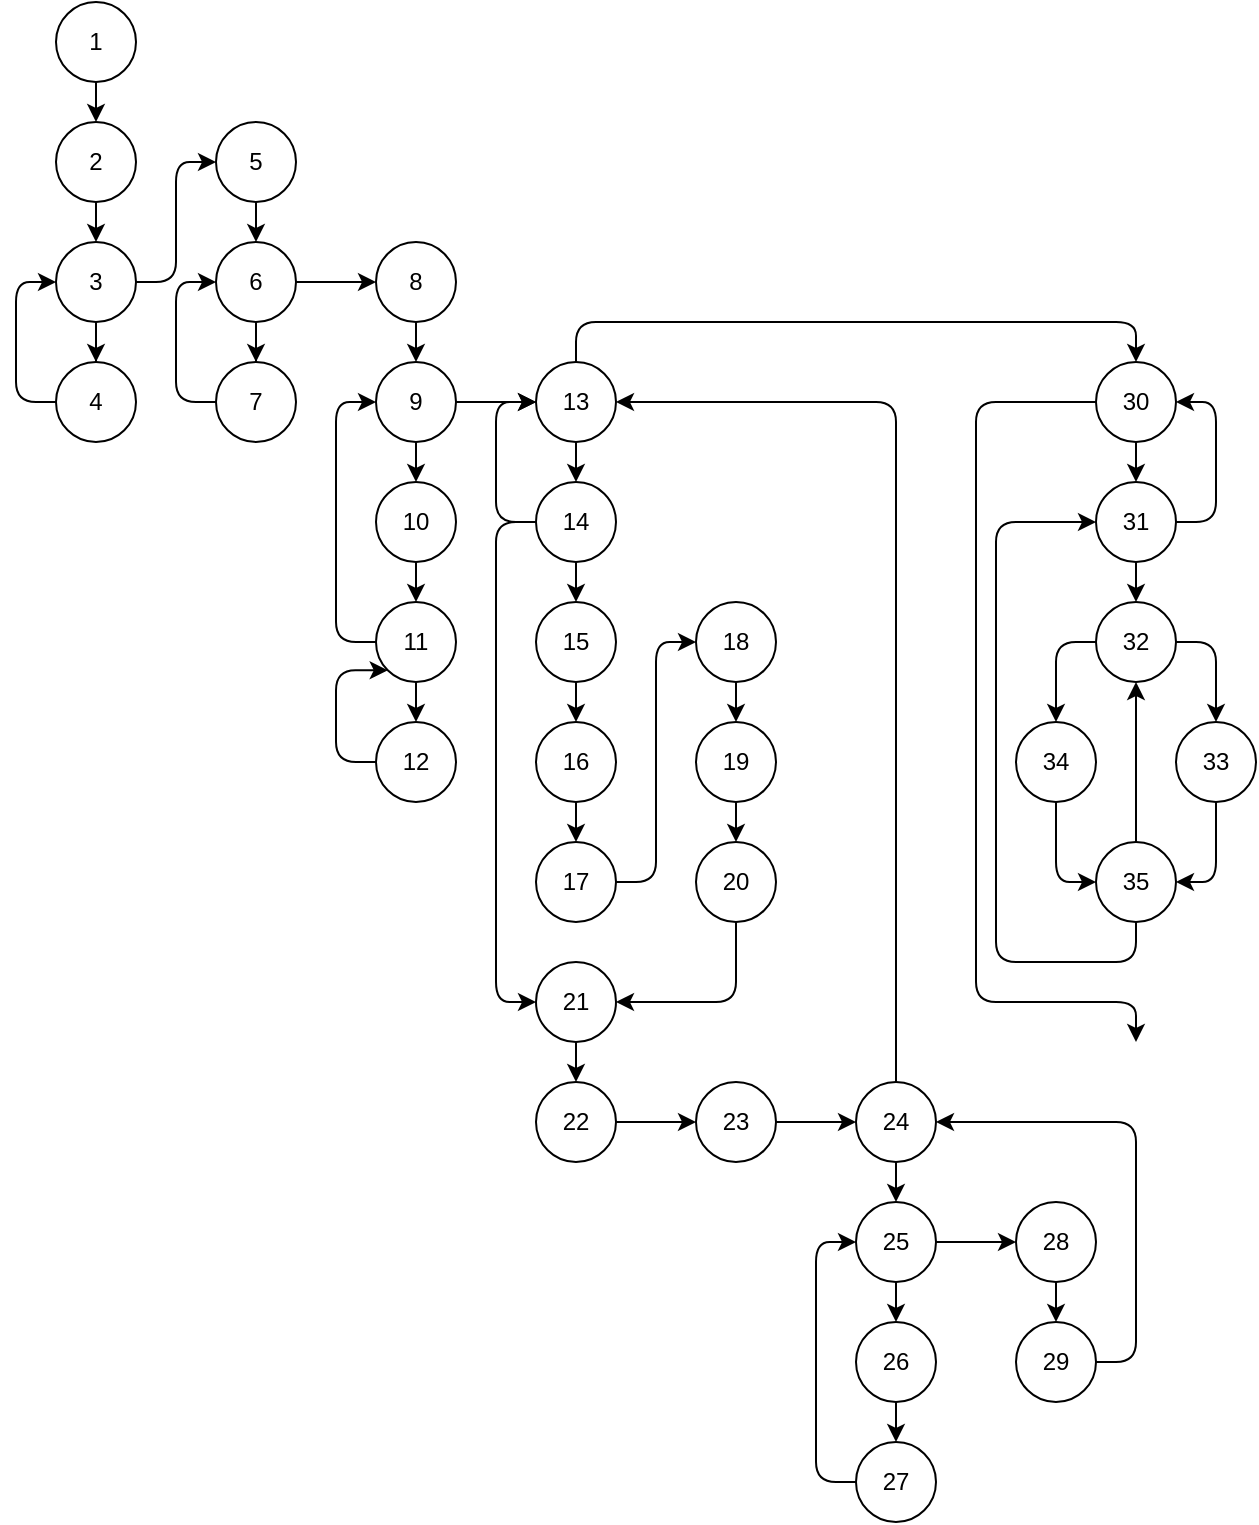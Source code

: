 <mxfile version="15.5.8" type="device" pages="2"><diagram id="Yxv2-Arrn6tf9G4K1zX7" name="Page-1"><mxGraphModel dx="1450" dy="583" grid="1" gridSize="10" guides="1" tooltips="1" connect="1" arrows="1" fold="1" page="1" pageScale="1" pageWidth="827" pageHeight="1169" math="0" shadow="0"><root><mxCell id="0"/><mxCell id="1" parent="0"/><mxCell id="O0--73oPFWiuyO04xyrd-89" style="edgeStyle=orthogonalEdgeStyle;rounded=1;orthogonalLoop=1;jettySize=auto;html=1;exitX=0.5;exitY=1;exitDx=0;exitDy=0;entryX=0.5;entryY=0;entryDx=0;entryDy=0;" parent="1" source="O0--73oPFWiuyO04xyrd-1" target="O0--73oPFWiuyO04xyrd-87" edge="1"><mxGeometry relative="1" as="geometry"/></mxCell><mxCell id="O0--73oPFWiuyO04xyrd-1" value="1" style="ellipse;whiteSpace=wrap;html=1;" parent="1" vertex="1"><mxGeometry x="80" y="40" width="40" height="40" as="geometry"/></mxCell><mxCell id="O0--73oPFWiuyO04xyrd-6" value="" style="edgeStyle=orthogonalEdgeStyle;rounded=0;orthogonalLoop=1;jettySize=auto;html=1;" parent="1" source="O0--73oPFWiuyO04xyrd-2" target="O0--73oPFWiuyO04xyrd-5" edge="1"><mxGeometry relative="1" as="geometry"/></mxCell><mxCell id="O0--73oPFWiuyO04xyrd-93" style="edgeStyle=orthogonalEdgeStyle;rounded=1;orthogonalLoop=1;jettySize=auto;html=1;exitX=1;exitY=0.5;exitDx=0;exitDy=0;entryX=0;entryY=0.5;entryDx=0;entryDy=0;" parent="1" source="O0--73oPFWiuyO04xyrd-2" target="O0--73oPFWiuyO04xyrd-91" edge="1"><mxGeometry relative="1" as="geometry"/></mxCell><mxCell id="O0--73oPFWiuyO04xyrd-2" value="3" style="ellipse;whiteSpace=wrap;html=1;" parent="1" vertex="1"><mxGeometry x="80" y="160" width="40" height="40" as="geometry"/></mxCell><mxCell id="O0--73oPFWiuyO04xyrd-94" style="edgeStyle=orthogonalEdgeStyle;rounded=1;orthogonalLoop=1;jettySize=auto;html=1;exitX=0;exitY=0.5;exitDx=0;exitDy=0;entryX=0;entryY=0.5;entryDx=0;entryDy=0;" parent="1" source="O0--73oPFWiuyO04xyrd-5" target="O0--73oPFWiuyO04xyrd-2" edge="1"><mxGeometry relative="1" as="geometry"/></mxCell><mxCell id="O0--73oPFWiuyO04xyrd-5" value="4" style="ellipse;whiteSpace=wrap;html=1;" parent="1" vertex="1"><mxGeometry x="80" y="220" width="40" height="40" as="geometry"/></mxCell><mxCell id="O0--73oPFWiuyO04xyrd-10" value="" style="edgeStyle=orthogonalEdgeStyle;rounded=0;orthogonalLoop=1;jettySize=auto;html=1;" parent="1" source="O0--73oPFWiuyO04xyrd-7" target="O0--73oPFWiuyO04xyrd-8" edge="1"><mxGeometry relative="1" as="geometry"/></mxCell><mxCell id="O0--73oPFWiuyO04xyrd-106" value="" style="edgeStyle=orthogonalEdgeStyle;rounded=1;orthogonalLoop=1;jettySize=auto;html=1;" parent="1" source="O0--73oPFWiuyO04xyrd-7" target="O0--73oPFWiuyO04xyrd-17" edge="1"><mxGeometry relative="1" as="geometry"/></mxCell><mxCell id="O0--73oPFWiuyO04xyrd-7" value="6" style="ellipse;whiteSpace=wrap;html=1;" parent="1" vertex="1"><mxGeometry x="160" y="160" width="40" height="40" as="geometry"/></mxCell><mxCell id="O0--73oPFWiuyO04xyrd-97" style="edgeStyle=orthogonalEdgeStyle;rounded=1;orthogonalLoop=1;jettySize=auto;html=1;exitX=0;exitY=0.5;exitDx=0;exitDy=0;entryX=0;entryY=0.5;entryDx=0;entryDy=0;" parent="1" source="O0--73oPFWiuyO04xyrd-8" target="O0--73oPFWiuyO04xyrd-7" edge="1"><mxGeometry relative="1" as="geometry"/></mxCell><mxCell id="O0--73oPFWiuyO04xyrd-8" value="7" style="ellipse;whiteSpace=wrap;html=1;" parent="1" vertex="1"><mxGeometry x="160" y="220" width="40" height="40" as="geometry"/></mxCell><mxCell id="O0--73oPFWiuyO04xyrd-100" value="" style="edgeStyle=orthogonalEdgeStyle;rounded=1;orthogonalLoop=1;jettySize=auto;html=1;" parent="1" source="O0--73oPFWiuyO04xyrd-17" target="O0--73oPFWiuyO04xyrd-98" edge="1"><mxGeometry relative="1" as="geometry"/></mxCell><mxCell id="O0--73oPFWiuyO04xyrd-17" value="8" style="ellipse;whiteSpace=wrap;html=1;" parent="1" vertex="1"><mxGeometry x="240" y="160" width="40" height="40" as="geometry"/></mxCell><mxCell id="O0--73oPFWiuyO04xyrd-24" value="" style="edgeStyle=orthogonalEdgeStyle;curved=1;orthogonalLoop=1;jettySize=auto;html=1;" parent="1" source="O0--73oPFWiuyO04xyrd-21" target="O0--73oPFWiuyO04xyrd-23" edge="1"><mxGeometry relative="1" as="geometry"/></mxCell><mxCell id="O0--73oPFWiuyO04xyrd-143" style="edgeStyle=orthogonalEdgeStyle;rounded=1;orthogonalLoop=1;jettySize=auto;html=1;exitX=0;exitY=0.5;exitDx=0;exitDy=0;entryX=0;entryY=0.5;entryDx=0;entryDy=0;" parent="1" source="O0--73oPFWiuyO04xyrd-21" target="O0--73oPFWiuyO04xyrd-98" edge="1"><mxGeometry relative="1" as="geometry"/></mxCell><mxCell id="O0--73oPFWiuyO04xyrd-21" value="11" style="ellipse;whiteSpace=wrap;html=1;" parent="1" vertex="1"><mxGeometry x="240" y="340" width="40" height="40" as="geometry"/></mxCell><mxCell id="O0--73oPFWiuyO04xyrd-30" style="edgeStyle=orthogonalEdgeStyle;orthogonalLoop=1;jettySize=auto;html=1;exitX=0;exitY=0.5;exitDx=0;exitDy=0;entryX=0;entryY=1;entryDx=0;entryDy=0;rounded=1;" parent="1" source="O0--73oPFWiuyO04xyrd-23" target="O0--73oPFWiuyO04xyrd-21" edge="1"><mxGeometry relative="1" as="geometry"><Array as="points"><mxPoint x="220" y="420"/><mxPoint x="220" y="374"/></Array></mxGeometry></mxCell><mxCell id="O0--73oPFWiuyO04xyrd-23" value="12" style="ellipse;whiteSpace=wrap;html=1;" parent="1" vertex="1"><mxGeometry x="240" y="400" width="40" height="40" as="geometry"/></mxCell><mxCell id="O0--73oPFWiuyO04xyrd-36" value="" style="edgeStyle=orthogonalEdgeStyle;curved=1;orthogonalLoop=1;jettySize=auto;html=1;" parent="1" source="O0--73oPFWiuyO04xyrd-31" target="O0--73oPFWiuyO04xyrd-35" edge="1"><mxGeometry relative="1" as="geometry"/></mxCell><mxCell id="O0--73oPFWiuyO04xyrd-51" style="edgeStyle=orthogonalEdgeStyle;orthogonalLoop=1;jettySize=auto;html=1;exitX=0;exitY=0.5;exitDx=0;exitDy=0;entryX=0;entryY=0.5;entryDx=0;entryDy=0;rounded=1;" parent="1" source="O0--73oPFWiuyO04xyrd-31" target="O0--73oPFWiuyO04xyrd-48" edge="1"><mxGeometry relative="1" as="geometry"/></mxCell><mxCell id="O0--73oPFWiuyO04xyrd-113" style="edgeStyle=orthogonalEdgeStyle;rounded=1;orthogonalLoop=1;jettySize=auto;html=1;exitX=0;exitY=0.5;exitDx=0;exitDy=0;entryX=0;entryY=0.5;entryDx=0;entryDy=0;" parent="1" source="O0--73oPFWiuyO04xyrd-31" target="O0--73oPFWiuyO04xyrd-109" edge="1"><mxGeometry relative="1" as="geometry"/></mxCell><mxCell id="O0--73oPFWiuyO04xyrd-31" value="14" style="ellipse;whiteSpace=wrap;html=1;" parent="1" vertex="1"><mxGeometry x="320" y="280" width="40" height="40" as="geometry"/></mxCell><mxCell id="O0--73oPFWiuyO04xyrd-38" value="" style="edgeStyle=orthogonalEdgeStyle;curved=1;orthogonalLoop=1;jettySize=auto;html=1;" parent="1" source="O0--73oPFWiuyO04xyrd-35" target="O0--73oPFWiuyO04xyrd-37" edge="1"><mxGeometry relative="1" as="geometry"/></mxCell><mxCell id="O0--73oPFWiuyO04xyrd-35" value="15" style="ellipse;whiteSpace=wrap;html=1;" parent="1" vertex="1"><mxGeometry x="320" y="340" width="40" height="40" as="geometry"/></mxCell><mxCell id="O0--73oPFWiuyO04xyrd-40" value="" style="edgeStyle=orthogonalEdgeStyle;curved=1;orthogonalLoop=1;jettySize=auto;html=1;" parent="1" source="O0--73oPFWiuyO04xyrd-37" target="O0--73oPFWiuyO04xyrd-39" edge="1"><mxGeometry relative="1" as="geometry"/></mxCell><mxCell id="O0--73oPFWiuyO04xyrd-37" value="16" style="ellipse;whiteSpace=wrap;html=1;" parent="1" vertex="1"><mxGeometry x="320" y="400" width="40" height="40" as="geometry"/></mxCell><mxCell id="O0--73oPFWiuyO04xyrd-42" value="" style="edgeStyle=orthogonalEdgeStyle;orthogonalLoop=1;jettySize=auto;html=1;entryX=0;entryY=0.5;entryDx=0;entryDy=0;rounded=1;" parent="1" source="O0--73oPFWiuyO04xyrd-39" target="O0--73oPFWiuyO04xyrd-41" edge="1"><mxGeometry relative="1" as="geometry"/></mxCell><mxCell id="O0--73oPFWiuyO04xyrd-39" value="17" style="ellipse;whiteSpace=wrap;html=1;" parent="1" vertex="1"><mxGeometry x="320" y="460" width="40" height="40" as="geometry"/></mxCell><mxCell id="O0--73oPFWiuyO04xyrd-45" value="" style="edgeStyle=orthogonalEdgeStyle;curved=1;orthogonalLoop=1;jettySize=auto;html=1;" parent="1" source="O0--73oPFWiuyO04xyrd-41" target="O0--73oPFWiuyO04xyrd-43" edge="1"><mxGeometry relative="1" as="geometry"/></mxCell><mxCell id="O0--73oPFWiuyO04xyrd-41" value="18" style="ellipse;whiteSpace=wrap;html=1;" parent="1" vertex="1"><mxGeometry x="400" y="340" width="40" height="40" as="geometry"/></mxCell><mxCell id="O0--73oPFWiuyO04xyrd-47" value="" style="edgeStyle=orthogonalEdgeStyle;curved=1;orthogonalLoop=1;jettySize=auto;html=1;" parent="1" source="O0--73oPFWiuyO04xyrd-43" target="O0--73oPFWiuyO04xyrd-46" edge="1"><mxGeometry relative="1" as="geometry"/></mxCell><mxCell id="O0--73oPFWiuyO04xyrd-43" value="19" style="ellipse;whiteSpace=wrap;html=1;" parent="1" vertex="1"><mxGeometry x="400" y="400" width="40" height="40" as="geometry"/></mxCell><mxCell id="O0--73oPFWiuyO04xyrd-49" value="" style="edgeStyle=orthogonalEdgeStyle;orthogonalLoop=1;jettySize=auto;html=1;entryX=1;entryY=0.5;entryDx=0;entryDy=0;exitX=0.5;exitY=1;exitDx=0;exitDy=0;rounded=1;" parent="1" source="O0--73oPFWiuyO04xyrd-46" target="O0--73oPFWiuyO04xyrd-48" edge="1"><mxGeometry relative="1" as="geometry"/></mxCell><mxCell id="O0--73oPFWiuyO04xyrd-46" value="20" style="ellipse;whiteSpace=wrap;html=1;" parent="1" vertex="1"><mxGeometry x="400" y="460" width="40" height="40" as="geometry"/></mxCell><mxCell id="O0--73oPFWiuyO04xyrd-53" value="" style="edgeStyle=orthogonalEdgeStyle;curved=1;orthogonalLoop=1;jettySize=auto;html=1;" parent="1" source="O0--73oPFWiuyO04xyrd-48" target="O0--73oPFWiuyO04xyrd-52" edge="1"><mxGeometry relative="1" as="geometry"/></mxCell><mxCell id="O0--73oPFWiuyO04xyrd-48" value="21" style="ellipse;whiteSpace=wrap;html=1;" parent="1" vertex="1"><mxGeometry x="320" y="520" width="40" height="40" as="geometry"/></mxCell><mxCell id="O0--73oPFWiuyO04xyrd-55" value="" style="edgeStyle=orthogonalEdgeStyle;curved=1;orthogonalLoop=1;jettySize=auto;html=1;" parent="1" source="O0--73oPFWiuyO04xyrd-52" target="O0--73oPFWiuyO04xyrd-54" edge="1"><mxGeometry relative="1" as="geometry"/></mxCell><mxCell id="O0--73oPFWiuyO04xyrd-52" value="22" style="ellipse;whiteSpace=wrap;html=1;" parent="1" vertex="1"><mxGeometry x="320" y="580" width="40" height="40" as="geometry"/></mxCell><mxCell id="O0--73oPFWiuyO04xyrd-85" style="edgeStyle=orthogonalEdgeStyle;orthogonalLoop=1;jettySize=auto;html=1;exitX=0.5;exitY=0;exitDx=0;exitDy=0;entryX=1;entryY=0.5;entryDx=0;entryDy=0;rounded=1;" parent="1" source="O0--73oPFWiuyO04xyrd-114" target="O0--73oPFWiuyO04xyrd-109" edge="1"><mxGeometry relative="1" as="geometry"><Array as="points"><mxPoint x="500" y="240"/></Array></mxGeometry></mxCell><mxCell id="O0--73oPFWiuyO04xyrd-116" value="" style="edgeStyle=orthogonalEdgeStyle;rounded=1;orthogonalLoop=1;jettySize=auto;html=1;" parent="1" source="O0--73oPFWiuyO04xyrd-54" target="O0--73oPFWiuyO04xyrd-114" edge="1"><mxGeometry relative="1" as="geometry"/></mxCell><mxCell id="O0--73oPFWiuyO04xyrd-54" value="23" style="ellipse;whiteSpace=wrap;html=1;" parent="1" vertex="1"><mxGeometry x="400" y="580" width="40" height="40" as="geometry"/></mxCell><mxCell id="O0--73oPFWiuyO04xyrd-61" value="" style="edgeStyle=orthogonalEdgeStyle;curved=1;orthogonalLoop=1;jettySize=auto;html=1;" parent="1" source="O0--73oPFWiuyO04xyrd-57" target="O0--73oPFWiuyO04xyrd-60" edge="1"><mxGeometry relative="1" as="geometry"/></mxCell><mxCell id="O0--73oPFWiuyO04xyrd-124" value="" style="edgeStyle=orthogonalEdgeStyle;rounded=1;orthogonalLoop=1;jettySize=auto;html=1;" parent="1" source="O0--73oPFWiuyO04xyrd-57" target="O0--73oPFWiuyO04xyrd-62" edge="1"><mxGeometry relative="1" as="geometry"/></mxCell><mxCell id="O0--73oPFWiuyO04xyrd-57" value="25" style="ellipse;whiteSpace=wrap;html=1;" parent="1" vertex="1"><mxGeometry x="480" y="640" width="40" height="40" as="geometry"/></mxCell><mxCell id="O0--73oPFWiuyO04xyrd-67" style="edgeStyle=orthogonalEdgeStyle;orthogonalLoop=1;jettySize=auto;html=1;exitX=0;exitY=0.5;exitDx=0;exitDy=0;entryX=0;entryY=0.5;entryDx=0;entryDy=0;rounded=1;" parent="1" source="O0--73oPFWiuyO04xyrd-117" target="O0--73oPFWiuyO04xyrd-57" edge="1"><mxGeometry relative="1" as="geometry"/></mxCell><mxCell id="O0--73oPFWiuyO04xyrd-120" value="" style="edgeStyle=orthogonalEdgeStyle;rounded=1;orthogonalLoop=1;jettySize=auto;html=1;" parent="1" source="O0--73oPFWiuyO04xyrd-60" target="O0--73oPFWiuyO04xyrd-117" edge="1"><mxGeometry relative="1" as="geometry"/></mxCell><mxCell id="O0--73oPFWiuyO04xyrd-60" value="26" style="ellipse;whiteSpace=wrap;html=1;" parent="1" vertex="1"><mxGeometry x="480" y="700" width="40" height="40" as="geometry"/></mxCell><mxCell id="O0--73oPFWiuyO04xyrd-127" value="" style="edgeStyle=orthogonalEdgeStyle;rounded=1;orthogonalLoop=1;jettySize=auto;html=1;" parent="1" source="O0--73oPFWiuyO04xyrd-62" target="O0--73oPFWiuyO04xyrd-126" edge="1"><mxGeometry relative="1" as="geometry"/></mxCell><mxCell id="O0--73oPFWiuyO04xyrd-62" value="28" style="ellipse;whiteSpace=wrap;html=1;" parent="1" vertex="1"><mxGeometry x="560" y="640" width="40" height="40" as="geometry"/></mxCell><mxCell id="O0--73oPFWiuyO04xyrd-71" value="" style="edgeStyle=orthogonalEdgeStyle;orthogonalLoop=1;jettySize=auto;html=1;entryX=0;entryY=0.5;entryDx=0;entryDy=0;rounded=1;" parent="1" source="O0--73oPFWiuyO04xyrd-68" target="O0--73oPFWiuyO04xyrd-72" edge="1"><mxGeometry relative="1" as="geometry"/></mxCell><mxCell id="O0--73oPFWiuyO04xyrd-68" value="34" style="ellipse;whiteSpace=wrap;html=1;" parent="1" vertex="1"><mxGeometry x="560" y="400" width="40" height="40" as="geometry"/></mxCell><mxCell id="O0--73oPFWiuyO04xyrd-73" value="" style="edgeStyle=orthogonalEdgeStyle;orthogonalLoop=1;jettySize=auto;html=1;entryX=1;entryY=0.5;entryDx=0;entryDy=0;rounded=1;" parent="1" source="O0--73oPFWiuyO04xyrd-70" target="O0--73oPFWiuyO04xyrd-72" edge="1"><mxGeometry relative="1" as="geometry"/></mxCell><mxCell id="O0--73oPFWiuyO04xyrd-70" value="33" style="ellipse;whiteSpace=wrap;html=1;" parent="1" vertex="1"><mxGeometry x="640" y="400" width="40" height="40" as="geometry"/></mxCell><mxCell id="O0--73oPFWiuyO04xyrd-140" value="" style="edgeStyle=orthogonalEdgeStyle;rounded=1;orthogonalLoop=1;jettySize=auto;html=1;" parent="1" source="O0--73oPFWiuyO04xyrd-72" target="O0--73oPFWiuyO04xyrd-133" edge="1"><mxGeometry relative="1" as="geometry"/></mxCell><mxCell id="9vWv1GK6bzAMrpaGVzxW-1" style="edgeStyle=orthogonalEdgeStyle;rounded=1;orthogonalLoop=1;jettySize=auto;html=1;exitX=0.5;exitY=1;exitDx=0;exitDy=0;entryX=0;entryY=0.5;entryDx=0;entryDy=0;" edge="1" parent="1" source="O0--73oPFWiuyO04xyrd-72" target="Z6X-SFNsumUxjooEvPuv-4"><mxGeometry relative="1" as="geometry"><Array as="points"><mxPoint x="620" y="520"/><mxPoint x="550" y="520"/><mxPoint x="550" y="300"/></Array></mxGeometry></mxCell><mxCell id="O0--73oPFWiuyO04xyrd-72" value="35" style="ellipse;whiteSpace=wrap;html=1;" parent="1" vertex="1"><mxGeometry x="600" y="460" width="40" height="40" as="geometry"/></mxCell><mxCell id="O0--73oPFWiuyO04xyrd-90" style="edgeStyle=orthogonalEdgeStyle;rounded=1;orthogonalLoop=1;jettySize=auto;html=1;exitX=0.5;exitY=1;exitDx=0;exitDy=0;entryX=0.5;entryY=0;entryDx=0;entryDy=0;" parent="1" source="O0--73oPFWiuyO04xyrd-87" target="O0--73oPFWiuyO04xyrd-2" edge="1"><mxGeometry relative="1" as="geometry"/></mxCell><mxCell id="O0--73oPFWiuyO04xyrd-87" value="2" style="ellipse;whiteSpace=wrap;html=1;" parent="1" vertex="1"><mxGeometry x="80" y="100" width="40" height="40" as="geometry"/></mxCell><mxCell id="O0--73oPFWiuyO04xyrd-92" style="edgeStyle=orthogonalEdgeStyle;rounded=1;orthogonalLoop=1;jettySize=auto;html=1;exitX=0.5;exitY=1;exitDx=0;exitDy=0;entryX=0.5;entryY=0;entryDx=0;entryDy=0;" parent="1" source="O0--73oPFWiuyO04xyrd-91" target="O0--73oPFWiuyO04xyrd-7" edge="1"><mxGeometry relative="1" as="geometry"/></mxCell><mxCell id="O0--73oPFWiuyO04xyrd-91" value="5" style="ellipse;whiteSpace=wrap;html=1;" parent="1" vertex="1"><mxGeometry x="160" y="100" width="40" height="40" as="geometry"/></mxCell><mxCell id="O0--73oPFWiuyO04xyrd-102" value="" style="edgeStyle=orthogonalEdgeStyle;rounded=1;orthogonalLoop=1;jettySize=auto;html=1;" parent="1" source="O0--73oPFWiuyO04xyrd-98" target="O0--73oPFWiuyO04xyrd-101" edge="1"><mxGeometry relative="1" as="geometry"/></mxCell><mxCell id="O0--73oPFWiuyO04xyrd-144" value="" style="edgeStyle=orthogonalEdgeStyle;rounded=1;orthogonalLoop=1;jettySize=auto;html=1;" parent="1" source="O0--73oPFWiuyO04xyrd-98" target="O0--73oPFWiuyO04xyrd-109" edge="1"><mxGeometry relative="1" as="geometry"/></mxCell><mxCell id="O0--73oPFWiuyO04xyrd-98" value="9" style="ellipse;whiteSpace=wrap;html=1;" parent="1" vertex="1"><mxGeometry x="240" y="220" width="40" height="40" as="geometry"/></mxCell><mxCell id="O0--73oPFWiuyO04xyrd-104" style="edgeStyle=orthogonalEdgeStyle;rounded=1;orthogonalLoop=1;jettySize=auto;html=1;exitX=0.5;exitY=1;exitDx=0;exitDy=0;entryX=0.5;entryY=0;entryDx=0;entryDy=0;" parent="1" source="O0--73oPFWiuyO04xyrd-101" target="O0--73oPFWiuyO04xyrd-21" edge="1"><mxGeometry relative="1" as="geometry"/></mxCell><mxCell id="O0--73oPFWiuyO04xyrd-101" value="10" style="ellipse;whiteSpace=wrap;html=1;" parent="1" vertex="1"><mxGeometry x="240" y="280" width="40" height="40" as="geometry"/></mxCell><mxCell id="O0--73oPFWiuyO04xyrd-111" style="edgeStyle=orthogonalEdgeStyle;rounded=1;orthogonalLoop=1;jettySize=auto;html=1;exitX=0.5;exitY=1;exitDx=0;exitDy=0;entryX=0.5;entryY=0;entryDx=0;entryDy=0;" parent="1" source="O0--73oPFWiuyO04xyrd-109" target="O0--73oPFWiuyO04xyrd-31" edge="1"><mxGeometry relative="1" as="geometry"/></mxCell><mxCell id="O0--73oPFWiuyO04xyrd-130" style="edgeStyle=orthogonalEdgeStyle;rounded=1;orthogonalLoop=1;jettySize=auto;html=1;exitX=0.5;exitY=0;exitDx=0;exitDy=0;entryX=0.5;entryY=0;entryDx=0;entryDy=0;" parent="1" source="O0--73oPFWiuyO04xyrd-109" target="O0--73oPFWiuyO04xyrd-129" edge="1"><mxGeometry relative="1" as="geometry"/></mxCell><mxCell id="O0--73oPFWiuyO04xyrd-109" value="13" style="ellipse;whiteSpace=wrap;html=1;" parent="1" vertex="1"><mxGeometry x="320" y="220" width="40" height="40" as="geometry"/></mxCell><mxCell id="O0--73oPFWiuyO04xyrd-122" style="edgeStyle=orthogonalEdgeStyle;rounded=1;orthogonalLoop=1;jettySize=auto;html=1;exitX=0.5;exitY=1;exitDx=0;exitDy=0;entryX=0.5;entryY=0;entryDx=0;entryDy=0;" parent="1" source="O0--73oPFWiuyO04xyrd-114" target="O0--73oPFWiuyO04xyrd-57" edge="1"><mxGeometry relative="1" as="geometry"/></mxCell><mxCell id="O0--73oPFWiuyO04xyrd-114" value="24" style="ellipse;whiteSpace=wrap;html=1;" parent="1" vertex="1"><mxGeometry x="480" y="580" width="40" height="40" as="geometry"/></mxCell><mxCell id="O0--73oPFWiuyO04xyrd-117" value="27" style="ellipse;whiteSpace=wrap;html=1;" parent="1" vertex="1"><mxGeometry x="480" y="760" width="40" height="40" as="geometry"/></mxCell><mxCell id="O0--73oPFWiuyO04xyrd-128" style="edgeStyle=orthogonalEdgeStyle;rounded=1;orthogonalLoop=1;jettySize=auto;html=1;exitX=1;exitY=0.5;exitDx=0;exitDy=0;entryX=1;entryY=0.5;entryDx=0;entryDy=0;" parent="1" source="O0--73oPFWiuyO04xyrd-126" target="O0--73oPFWiuyO04xyrd-114" edge="1"><mxGeometry relative="1" as="geometry"/></mxCell><mxCell id="O0--73oPFWiuyO04xyrd-126" value="29" style="ellipse;whiteSpace=wrap;html=1;" parent="1" vertex="1"><mxGeometry x="560" y="700" width="40" height="40" as="geometry"/></mxCell><mxCell id="O0--73oPFWiuyO04xyrd-135" style="edgeStyle=orthogonalEdgeStyle;rounded=1;orthogonalLoop=1;jettySize=auto;html=1;exitX=0.5;exitY=1;exitDx=0;exitDy=0;entryX=0.5;entryY=0;entryDx=0;entryDy=0;startArrow=none;" parent="1" source="Z6X-SFNsumUxjooEvPuv-4" target="O0--73oPFWiuyO04xyrd-133" edge="1"><mxGeometry relative="1" as="geometry"/></mxCell><mxCell id="O0--73oPFWiuyO04xyrd-142" style="edgeStyle=orthogonalEdgeStyle;rounded=1;orthogonalLoop=1;jettySize=auto;html=1;exitX=0;exitY=0.5;exitDx=0;exitDy=0;" parent="1" source="O0--73oPFWiuyO04xyrd-129" edge="1"><mxGeometry relative="1" as="geometry"><mxPoint x="620" y="560" as="targetPoint"/><Array as="points"><mxPoint x="540" y="240"/><mxPoint x="540" y="540"/><mxPoint x="620" y="540"/></Array></mxGeometry></mxCell><mxCell id="Z6X-SFNsumUxjooEvPuv-6" style="edgeStyle=orthogonalEdgeStyle;rounded=0;orthogonalLoop=1;jettySize=auto;html=1;exitX=0.5;exitY=1;exitDx=0;exitDy=0;entryX=0.5;entryY=0;entryDx=0;entryDy=0;" edge="1" parent="1" source="O0--73oPFWiuyO04xyrd-129" target="Z6X-SFNsumUxjooEvPuv-4"><mxGeometry relative="1" as="geometry"/></mxCell><mxCell id="O0--73oPFWiuyO04xyrd-129" value="30" style="ellipse;whiteSpace=wrap;html=1;" parent="1" vertex="1"><mxGeometry x="600" y="220" width="40" height="40" as="geometry"/></mxCell><mxCell id="O0--73oPFWiuyO04xyrd-138" style="edgeStyle=orthogonalEdgeStyle;rounded=1;orthogonalLoop=1;jettySize=auto;html=1;exitX=0;exitY=0.5;exitDx=0;exitDy=0;entryX=0.5;entryY=0;entryDx=0;entryDy=0;" parent="1" source="O0--73oPFWiuyO04xyrd-133" target="O0--73oPFWiuyO04xyrd-68" edge="1"><mxGeometry relative="1" as="geometry"/></mxCell><mxCell id="O0--73oPFWiuyO04xyrd-139" style="edgeStyle=orthogonalEdgeStyle;rounded=1;orthogonalLoop=1;jettySize=auto;html=1;exitX=1;exitY=0.5;exitDx=0;exitDy=0;entryX=0.5;entryY=0;entryDx=0;entryDy=0;" parent="1" source="O0--73oPFWiuyO04xyrd-133" target="O0--73oPFWiuyO04xyrd-70" edge="1"><mxGeometry relative="1" as="geometry"/></mxCell><mxCell id="O0--73oPFWiuyO04xyrd-141" style="edgeStyle=orthogonalEdgeStyle;rounded=1;orthogonalLoop=1;jettySize=auto;html=1;exitX=1;exitY=0.5;exitDx=0;exitDy=0;entryX=1;entryY=0.5;entryDx=0;entryDy=0;" parent="1" source="Z6X-SFNsumUxjooEvPuv-4" target="O0--73oPFWiuyO04xyrd-129" edge="1"><mxGeometry relative="1" as="geometry"><Array as="points"><mxPoint x="660" y="300"/><mxPoint x="660" y="240"/></Array></mxGeometry></mxCell><mxCell id="O0--73oPFWiuyO04xyrd-133" value="32" style="ellipse;whiteSpace=wrap;html=1;" parent="1" vertex="1"><mxGeometry x="600" y="340" width="40" height="40" as="geometry"/></mxCell><mxCell id="Z6X-SFNsumUxjooEvPuv-4" value="31" style="ellipse;whiteSpace=wrap;html=1;" vertex="1" parent="1"><mxGeometry x="600" y="280" width="40" height="40" as="geometry"/></mxCell></root></mxGraphModel></diagram><diagram id="brmKjin4I1aFQH7wdRbI" name="Page-2"><mxGraphModel dx="1456" dy="645" grid="1" gridSize="10" guides="1" tooltips="1" connect="1" arrows="1" fold="1" page="1" pageScale="1" pageWidth="827" pageHeight="1169" math="0" shadow="0"><root><mxCell id="jRsRJ68AuG79pl_kBqQe-0"/><mxCell id="jRsRJ68AuG79pl_kBqQe-1" parent="jRsRJ68AuG79pl_kBqQe-0"/><mxCell id="oqBwcP2rY-cIxHG9f1Em-0" style="edgeStyle=orthogonalEdgeStyle;rounded=1;orthogonalLoop=1;jettySize=auto;html=1;exitX=0.5;exitY=1;exitDx=0;exitDy=0;entryX=0.5;entryY=0;entryDx=0;entryDy=0;" edge="1" parent="jRsRJ68AuG79pl_kBqQe-1" source="oqBwcP2rY-cIxHG9f1Em-1" target="oqBwcP2rY-cIxHG9f1Em-57"><mxGeometry relative="1" as="geometry"/></mxCell><mxCell id="oqBwcP2rY-cIxHG9f1Em-1" value="1" style="ellipse;whiteSpace=wrap;html=1;" vertex="1" parent="jRsRJ68AuG79pl_kBqQe-1"><mxGeometry x="40" y="40" width="40" height="40" as="geometry"/></mxCell><mxCell id="oqBwcP2rY-cIxHG9f1Em-2" value="" style="edgeStyle=orthogonalEdgeStyle;rounded=0;orthogonalLoop=1;jettySize=auto;html=1;" edge="1" parent="jRsRJ68AuG79pl_kBqQe-1" source="oqBwcP2rY-cIxHG9f1Em-4" target="oqBwcP2rY-cIxHG9f1Em-6"><mxGeometry relative="1" as="geometry"/></mxCell><mxCell id="oqBwcP2rY-cIxHG9f1Em-4" value="3" style="ellipse;whiteSpace=wrap;html=1;" vertex="1" parent="jRsRJ68AuG79pl_kBqQe-1"><mxGeometry x="40" y="160" width="40" height="40" as="geometry"/></mxCell><mxCell id="twZJwq2jXBGqba9pWdb5-1" style="edgeStyle=orthogonalEdgeStyle;rounded=1;orthogonalLoop=1;jettySize=auto;html=1;entryX=0.5;entryY=0;entryDx=0;entryDy=0;" edge="1" parent="jRsRJ68AuG79pl_kBqQe-1" source="oqBwcP2rY-cIxHG9f1Em-6" target="twZJwq2jXBGqba9pWdb5-0"><mxGeometry relative="1" as="geometry"/></mxCell><mxCell id="oqBwcP2rY-cIxHG9f1Em-6" value="4" style="ellipse;whiteSpace=wrap;html=1;" vertex="1" parent="jRsRJ68AuG79pl_kBqQe-1"><mxGeometry x="40" y="220" width="40" height="40" as="geometry"/></mxCell><mxCell id="oqBwcP2rY-cIxHG9f1Em-7" value="" style="edgeStyle=orthogonalEdgeStyle;rounded=0;orthogonalLoop=1;jettySize=auto;html=1;" edge="1" parent="jRsRJ68AuG79pl_kBqQe-1" source="oqBwcP2rY-cIxHG9f1Em-9" target="oqBwcP2rY-cIxHG9f1Em-11"><mxGeometry relative="1" as="geometry"/></mxCell><mxCell id="oqBwcP2rY-cIxHG9f1Em-9" value="6" style="ellipse;whiteSpace=wrap;html=1;" vertex="1" parent="jRsRJ68AuG79pl_kBqQe-1"><mxGeometry x="120" y="160" width="40" height="40" as="geometry"/></mxCell><mxCell id="twZJwq2jXBGqba9pWdb5-8" style="edgeStyle=orthogonalEdgeStyle;rounded=1;orthogonalLoop=1;jettySize=auto;html=1;exitX=0.5;exitY=1;exitDx=0;exitDy=0;entryX=0.5;entryY=0;entryDx=0;entryDy=0;" edge="1" parent="jRsRJ68AuG79pl_kBqQe-1" source="oqBwcP2rY-cIxHG9f1Em-11" target="twZJwq2jXBGqba9pWdb5-6"><mxGeometry relative="1" as="geometry"/></mxCell><mxCell id="oqBwcP2rY-cIxHG9f1Em-11" value="7" style="ellipse;whiteSpace=wrap;html=1;" vertex="1" parent="jRsRJ68AuG79pl_kBqQe-1"><mxGeometry x="120" y="220" width="40" height="40" as="geometry"/></mxCell><mxCell id="oqBwcP2rY-cIxHG9f1Em-12" value="" style="edgeStyle=orthogonalEdgeStyle;rounded=1;orthogonalLoop=1;jettySize=auto;html=1;" edge="1" parent="jRsRJ68AuG79pl_kBqQe-1" source="oqBwcP2rY-cIxHG9f1Em-13" target="oqBwcP2rY-cIxHG9f1Em-62"><mxGeometry relative="1" as="geometry"/></mxCell><mxCell id="oqBwcP2rY-cIxHG9f1Em-13" value="8" style="ellipse;whiteSpace=wrap;html=1;" vertex="1" parent="jRsRJ68AuG79pl_kBqQe-1"><mxGeometry x="200" y="160" width="40" height="40" as="geometry"/></mxCell><mxCell id="oqBwcP2rY-cIxHG9f1Em-14" value="" style="edgeStyle=orthogonalEdgeStyle;curved=1;orthogonalLoop=1;jettySize=auto;html=1;" edge="1" parent="jRsRJ68AuG79pl_kBqQe-1" source="oqBwcP2rY-cIxHG9f1Em-16" target="oqBwcP2rY-cIxHG9f1Em-18"><mxGeometry relative="1" as="geometry"/></mxCell><mxCell id="oqBwcP2rY-cIxHG9f1Em-16" value="11" style="ellipse;whiteSpace=wrap;html=1;" vertex="1" parent="jRsRJ68AuG79pl_kBqQe-1"><mxGeometry x="200" y="340" width="40" height="40" as="geometry"/></mxCell><mxCell id="twZJwq2jXBGqba9pWdb5-25" style="edgeStyle=orthogonalEdgeStyle;rounded=1;orthogonalLoop=1;jettySize=auto;html=1;exitX=0.5;exitY=1;exitDx=0;exitDy=0;entryX=0.5;entryY=0;entryDx=0;entryDy=0;" edge="1" parent="jRsRJ68AuG79pl_kBqQe-1" source="oqBwcP2rY-cIxHG9f1Em-18" target="twZJwq2jXBGqba9pWdb5-23"><mxGeometry relative="1" as="geometry"/></mxCell><mxCell id="oqBwcP2rY-cIxHG9f1Em-18" value="12" style="ellipse;whiteSpace=wrap;html=1;" vertex="1" parent="jRsRJ68AuG79pl_kBqQe-1"><mxGeometry x="200" y="400" width="40" height="40" as="geometry"/></mxCell><mxCell id="oqBwcP2rY-cIxHG9f1Em-19" value="" style="edgeStyle=orthogonalEdgeStyle;curved=1;orthogonalLoop=1;jettySize=auto;html=1;" edge="1" parent="jRsRJ68AuG79pl_kBqQe-1" source="oqBwcP2rY-cIxHG9f1Em-22"><mxGeometry relative="1" as="geometry"><mxPoint x="460" y="340" as="targetPoint"/></mxGeometry></mxCell><mxCell id="oqBwcP2rY-cIxHG9f1Em-22" value="14" style="ellipse;whiteSpace=wrap;html=1;" vertex="1" parent="jRsRJ68AuG79pl_kBqQe-1"><mxGeometry x="440" y="280" width="40" height="40" as="geometry"/></mxCell><mxCell id="oqBwcP2rY-cIxHG9f1Em-35" value="" style="edgeStyle=orthogonalEdgeStyle;curved=1;orthogonalLoop=1;jettySize=auto;html=1;" edge="1" parent="jRsRJ68AuG79pl_kBqQe-1" source="oqBwcP2rY-cIxHG9f1Em-36" target="oqBwcP2rY-cIxHG9f1Em-38"><mxGeometry relative="1" as="geometry"/></mxCell><mxCell id="oqBwcP2rY-cIxHG9f1Em-36" value="21" style="ellipse;whiteSpace=wrap;html=1;" vertex="1" parent="jRsRJ68AuG79pl_kBqQe-1"><mxGeometry x="440" y="340" width="40" height="40" as="geometry"/></mxCell><mxCell id="oqBwcP2rY-cIxHG9f1Em-37" value="" style="edgeStyle=orthogonalEdgeStyle;curved=1;orthogonalLoop=1;jettySize=auto;html=1;" edge="1" parent="jRsRJ68AuG79pl_kBqQe-1" source="oqBwcP2rY-cIxHG9f1Em-38" target="oqBwcP2rY-cIxHG9f1Em-41"><mxGeometry relative="1" as="geometry"/></mxCell><mxCell id="oqBwcP2rY-cIxHG9f1Em-38" value="22" style="ellipse;whiteSpace=wrap;html=1;" vertex="1" parent="jRsRJ68AuG79pl_kBqQe-1"><mxGeometry x="440" y="400" width="40" height="40" as="geometry"/></mxCell><mxCell id="oqBwcP2rY-cIxHG9f1Em-40" value="" style="edgeStyle=orthogonalEdgeStyle;rounded=1;orthogonalLoop=1;jettySize=auto;html=1;" edge="1" parent="jRsRJ68AuG79pl_kBqQe-1" source="oqBwcP2rY-cIxHG9f1Em-41" target="oqBwcP2rY-cIxHG9f1Em-69"><mxGeometry relative="1" as="geometry"/></mxCell><mxCell id="oqBwcP2rY-cIxHG9f1Em-41" value="23" style="ellipse;whiteSpace=wrap;html=1;" vertex="1" parent="jRsRJ68AuG79pl_kBqQe-1"><mxGeometry x="440" y="460" width="40" height="40" as="geometry"/></mxCell><mxCell id="oqBwcP2rY-cIxHG9f1Em-42" value="" style="edgeStyle=orthogonalEdgeStyle;curved=1;orthogonalLoop=1;jettySize=auto;html=1;" edge="1" parent="jRsRJ68AuG79pl_kBqQe-1" source="oqBwcP2rY-cIxHG9f1Em-44" target="oqBwcP2rY-cIxHG9f1Em-47"><mxGeometry relative="1" as="geometry"/></mxCell><mxCell id="oqBwcP2rY-cIxHG9f1Em-44" value="25" style="ellipse;whiteSpace=wrap;html=1;" vertex="1" parent="jRsRJ68AuG79pl_kBqQe-1"><mxGeometry x="440" y="580" width="40" height="40" as="geometry"/></mxCell><mxCell id="oqBwcP2rY-cIxHG9f1Em-46" value="" style="edgeStyle=orthogonalEdgeStyle;rounded=1;orthogonalLoop=1;jettySize=auto;html=1;" edge="1" parent="jRsRJ68AuG79pl_kBqQe-1" source="oqBwcP2rY-cIxHG9f1Em-47" target="oqBwcP2rY-cIxHG9f1Em-70"><mxGeometry relative="1" as="geometry"/></mxCell><mxCell id="oqBwcP2rY-cIxHG9f1Em-47" value="26" style="ellipse;whiteSpace=wrap;html=1;" vertex="1" parent="jRsRJ68AuG79pl_kBqQe-1"><mxGeometry x="440" y="640" width="40" height="40" as="geometry"/></mxCell><mxCell id="oqBwcP2rY-cIxHG9f1Em-48" value="" style="edgeStyle=orthogonalEdgeStyle;rounded=1;orthogonalLoop=1;jettySize=auto;html=1;" edge="1" parent="jRsRJ68AuG79pl_kBqQe-1" source="oqBwcP2rY-cIxHG9f1Em-49" target="oqBwcP2rY-cIxHG9f1Em-72"><mxGeometry relative="1" as="geometry"/></mxCell><mxCell id="oqBwcP2rY-cIxHG9f1Em-49" value="28" style="ellipse;whiteSpace=wrap;html=1;" vertex="1" parent="jRsRJ68AuG79pl_kBqQe-1"><mxGeometry x="600" y="640" width="40" height="40" as="geometry"/></mxCell><mxCell id="oqBwcP2rY-cIxHG9f1Em-52" value="" style="edgeStyle=orthogonalEdgeStyle;orthogonalLoop=1;jettySize=auto;html=1;entryX=0.5;entryY=0;entryDx=0;entryDy=0;rounded=1;" edge="1" parent="jRsRJ68AuG79pl_kBqQe-1" source="oqBwcP2rY-cIxHG9f1Em-53" target="oqBwcP2rY-cIxHG9f1Em-55"><mxGeometry relative="1" as="geometry"/></mxCell><mxCell id="oqBwcP2rY-cIxHG9f1Em-53" value="33" style="ellipse;whiteSpace=wrap;html=1;direction=south;" vertex="1" parent="jRsRJ68AuG79pl_kBqQe-1"><mxGeometry x="1160" y="460" width="40" height="40" as="geometry"/></mxCell><mxCell id="twZJwq2jXBGqba9pWdb5-243" style="edgeStyle=orthogonalEdgeStyle;rounded=1;orthogonalLoop=1;jettySize=auto;html=1;exitX=0.5;exitY=1;exitDx=0;exitDy=0;entryX=0.5;entryY=0;entryDx=0;entryDy=0;" edge="1" parent="jRsRJ68AuG79pl_kBqQe-1" source="oqBwcP2rY-cIxHG9f1Em-55" target="twZJwq2jXBGqba9pWdb5-242"><mxGeometry relative="1" as="geometry"/></mxCell><mxCell id="oqBwcP2rY-cIxHG9f1Em-55" value="35" style="ellipse;whiteSpace=wrap;html=1;" vertex="1" parent="jRsRJ68AuG79pl_kBqQe-1"><mxGeometry x="1160" y="520" width="40" height="40" as="geometry"/></mxCell><mxCell id="oqBwcP2rY-cIxHG9f1Em-56" style="edgeStyle=orthogonalEdgeStyle;rounded=1;orthogonalLoop=1;jettySize=auto;html=1;exitX=0.5;exitY=1;exitDx=0;exitDy=0;entryX=0.5;entryY=0;entryDx=0;entryDy=0;" edge="1" parent="jRsRJ68AuG79pl_kBqQe-1" source="oqBwcP2rY-cIxHG9f1Em-57" target="oqBwcP2rY-cIxHG9f1Em-4"><mxGeometry relative="1" as="geometry"/></mxCell><mxCell id="oqBwcP2rY-cIxHG9f1Em-57" value="2" style="ellipse;whiteSpace=wrap;html=1;" vertex="1" parent="jRsRJ68AuG79pl_kBqQe-1"><mxGeometry x="40" y="100" width="40" height="40" as="geometry"/></mxCell><mxCell id="oqBwcP2rY-cIxHG9f1Em-58" style="edgeStyle=orthogonalEdgeStyle;rounded=1;orthogonalLoop=1;jettySize=auto;html=1;exitX=0.5;exitY=1;exitDx=0;exitDy=0;entryX=0.5;entryY=0;entryDx=0;entryDy=0;" edge="1" parent="jRsRJ68AuG79pl_kBqQe-1" source="oqBwcP2rY-cIxHG9f1Em-59" target="oqBwcP2rY-cIxHG9f1Em-9"><mxGeometry relative="1" as="geometry"/></mxCell><mxCell id="oqBwcP2rY-cIxHG9f1Em-59" value="5" style="ellipse;whiteSpace=wrap;html=1;" vertex="1" parent="jRsRJ68AuG79pl_kBqQe-1"><mxGeometry x="120" y="100" width="40" height="40" as="geometry"/></mxCell><mxCell id="oqBwcP2rY-cIxHG9f1Em-60" value="" style="edgeStyle=orthogonalEdgeStyle;rounded=1;orthogonalLoop=1;jettySize=auto;html=1;" edge="1" parent="jRsRJ68AuG79pl_kBqQe-1" source="oqBwcP2rY-cIxHG9f1Em-62" target="oqBwcP2rY-cIxHG9f1Em-64"><mxGeometry relative="1" as="geometry"/></mxCell><mxCell id="oqBwcP2rY-cIxHG9f1Em-62" value="9" style="ellipse;whiteSpace=wrap;html=1;" vertex="1" parent="jRsRJ68AuG79pl_kBqQe-1"><mxGeometry x="200" y="220" width="40" height="40" as="geometry"/></mxCell><mxCell id="oqBwcP2rY-cIxHG9f1Em-63" style="edgeStyle=orthogonalEdgeStyle;rounded=1;orthogonalLoop=1;jettySize=auto;html=1;exitX=0.5;exitY=1;exitDx=0;exitDy=0;entryX=0.5;entryY=0;entryDx=0;entryDy=0;" edge="1" parent="jRsRJ68AuG79pl_kBqQe-1" source="oqBwcP2rY-cIxHG9f1Em-64" target="oqBwcP2rY-cIxHG9f1Em-16"><mxGeometry relative="1" as="geometry"/></mxCell><mxCell id="oqBwcP2rY-cIxHG9f1Em-64" value="10" style="ellipse;whiteSpace=wrap;html=1;" vertex="1" parent="jRsRJ68AuG79pl_kBqQe-1"><mxGeometry x="200" y="280" width="40" height="40" as="geometry"/></mxCell><mxCell id="oqBwcP2rY-cIxHG9f1Em-65" style="edgeStyle=orthogonalEdgeStyle;rounded=1;orthogonalLoop=1;jettySize=auto;html=1;exitX=0.5;exitY=1;exitDx=0;exitDy=0;entryX=0.5;entryY=0;entryDx=0;entryDy=0;" edge="1" parent="jRsRJ68AuG79pl_kBqQe-1" source="oqBwcP2rY-cIxHG9f1Em-67" target="oqBwcP2rY-cIxHG9f1Em-22"><mxGeometry relative="1" as="geometry"/></mxCell><mxCell id="oqBwcP2rY-cIxHG9f1Em-67" value="13" style="ellipse;whiteSpace=wrap;html=1;" vertex="1" parent="jRsRJ68AuG79pl_kBqQe-1"><mxGeometry x="440" y="220" width="40" height="40" as="geometry"/></mxCell><mxCell id="oqBwcP2rY-cIxHG9f1Em-68" style="edgeStyle=orthogonalEdgeStyle;rounded=1;orthogonalLoop=1;jettySize=auto;html=1;exitX=0.5;exitY=1;exitDx=0;exitDy=0;entryX=0.5;entryY=0;entryDx=0;entryDy=0;" edge="1" parent="jRsRJ68AuG79pl_kBqQe-1" source="oqBwcP2rY-cIxHG9f1Em-69" target="oqBwcP2rY-cIxHG9f1Em-44"><mxGeometry relative="1" as="geometry"/></mxCell><mxCell id="oqBwcP2rY-cIxHG9f1Em-69" value="24" style="ellipse;whiteSpace=wrap;html=1;" vertex="1" parent="jRsRJ68AuG79pl_kBqQe-1"><mxGeometry x="440" y="520" width="40" height="40" as="geometry"/></mxCell><mxCell id="twZJwq2jXBGqba9pWdb5-78" style="edgeStyle=orthogonalEdgeStyle;rounded=1;orthogonalLoop=1;jettySize=auto;html=1;exitX=1;exitY=0.5;exitDx=0;exitDy=0;entryX=0;entryY=0.5;entryDx=0;entryDy=0;" edge="1" parent="jRsRJ68AuG79pl_kBqQe-1" source="oqBwcP2rY-cIxHG9f1Em-70" target="twZJwq2jXBGqba9pWdb5-74"><mxGeometry relative="1" as="geometry"/></mxCell><mxCell id="oqBwcP2rY-cIxHG9f1Em-70" value="27" style="ellipse;whiteSpace=wrap;html=1;" vertex="1" parent="jRsRJ68AuG79pl_kBqQe-1"><mxGeometry x="440" y="700" width="40" height="40" as="geometry"/></mxCell><mxCell id="twZJwq2jXBGqba9pWdb5-104" style="edgeStyle=orthogonalEdgeStyle;rounded=1;orthogonalLoop=1;jettySize=auto;html=1;exitX=1;exitY=0.5;exitDx=0;exitDy=0;entryX=0;entryY=0.5;entryDx=0;entryDy=0;" edge="1" parent="jRsRJ68AuG79pl_kBqQe-1" source="oqBwcP2rY-cIxHG9f1Em-72" target="twZJwq2jXBGqba9pWdb5-92"><mxGeometry relative="1" as="geometry"/></mxCell><mxCell id="oqBwcP2rY-cIxHG9f1Em-72" value="29" style="ellipse;whiteSpace=wrap;html=1;" vertex="1" parent="jRsRJ68AuG79pl_kBqQe-1"><mxGeometry x="600" y="700" width="40" height="40" as="geometry"/></mxCell><mxCell id="oqBwcP2rY-cIxHG9f1Em-73" style="edgeStyle=orthogonalEdgeStyle;rounded=1;orthogonalLoop=1;jettySize=auto;html=1;exitX=0.5;exitY=1;exitDx=0;exitDy=0;entryX=0.5;entryY=0;entryDx=0;entryDy=0;startArrow=none;" edge="1" parent="jRsRJ68AuG79pl_kBqQe-1" source="oqBwcP2rY-cIxHG9f1Em-81" target="oqBwcP2rY-cIxHG9f1Em-80"><mxGeometry relative="1" as="geometry"/></mxCell><mxCell id="oqBwcP2rY-cIxHG9f1Em-75" style="edgeStyle=orthogonalEdgeStyle;rounded=0;orthogonalLoop=1;jettySize=auto;html=1;exitX=0.5;exitY=1;exitDx=0;exitDy=0;entryX=0.5;entryY=0;entryDx=0;entryDy=0;" edge="1" parent="jRsRJ68AuG79pl_kBqQe-1" source="oqBwcP2rY-cIxHG9f1Em-76" target="oqBwcP2rY-cIxHG9f1Em-81"><mxGeometry relative="1" as="geometry"/></mxCell><mxCell id="oqBwcP2rY-cIxHG9f1Em-76" value="30" style="ellipse;whiteSpace=wrap;html=1;" vertex="1" parent="jRsRJ68AuG79pl_kBqQe-1"><mxGeometry x="1160" y="280" width="40" height="40" as="geometry"/></mxCell><mxCell id="twZJwq2jXBGqba9pWdb5-233" style="edgeStyle=orthogonalEdgeStyle;rounded=1;orthogonalLoop=1;jettySize=auto;html=1;exitX=0.5;exitY=1;exitDx=0;exitDy=0;entryX=0;entryY=0.5;entryDx=0;entryDy=0;" edge="1" parent="jRsRJ68AuG79pl_kBqQe-1" source="oqBwcP2rY-cIxHG9f1Em-80" target="oqBwcP2rY-cIxHG9f1Em-53"><mxGeometry relative="1" as="geometry"/></mxCell><mxCell id="oqBwcP2rY-cIxHG9f1Em-80" value="32" style="ellipse;whiteSpace=wrap;html=1;" vertex="1" parent="jRsRJ68AuG79pl_kBqQe-1"><mxGeometry x="1160" y="400" width="40" height="40" as="geometry"/></mxCell><mxCell id="oqBwcP2rY-cIxHG9f1Em-81" value="31" style="ellipse;whiteSpace=wrap;html=1;" vertex="1" parent="jRsRJ68AuG79pl_kBqQe-1"><mxGeometry x="1160" y="340" width="40" height="40" as="geometry"/></mxCell><mxCell id="twZJwq2jXBGqba9pWdb5-3" value="" style="edgeStyle=orthogonalEdgeStyle;rounded=1;orthogonalLoop=1;jettySize=auto;html=1;" edge="1" parent="jRsRJ68AuG79pl_kBqQe-1" source="twZJwq2jXBGqba9pWdb5-0" target="twZJwq2jXBGqba9pWdb5-2"><mxGeometry relative="1" as="geometry"/></mxCell><mxCell id="twZJwq2jXBGqba9pWdb5-0" value="3" style="ellipse;whiteSpace=wrap;html=1;" vertex="1" parent="jRsRJ68AuG79pl_kBqQe-1"><mxGeometry x="40" y="280" width="40" height="40" as="geometry"/></mxCell><mxCell id="twZJwq2jXBGqba9pWdb5-4" style="edgeStyle=orthogonalEdgeStyle;rounded=1;orthogonalLoop=1;jettySize=auto;html=1;exitX=1;exitY=0.5;exitDx=0;exitDy=0;entryX=0;entryY=0.5;entryDx=0;entryDy=0;" edge="1" parent="jRsRJ68AuG79pl_kBqQe-1" source="twZJwq2jXBGqba9pWdb5-2" target="oqBwcP2rY-cIxHG9f1Em-59"><mxGeometry relative="1" as="geometry"/></mxCell><mxCell id="twZJwq2jXBGqba9pWdb5-2" value="3" style="ellipse;whiteSpace=wrap;html=1;" vertex="1" parent="jRsRJ68AuG79pl_kBqQe-1"><mxGeometry x="40" y="340" width="40" height="40" as="geometry"/></mxCell><mxCell id="twZJwq2jXBGqba9pWdb5-5" value="" style="edgeStyle=orthogonalEdgeStyle;rounded=0;orthogonalLoop=1;jettySize=auto;html=1;" edge="1" parent="jRsRJ68AuG79pl_kBqQe-1" source="twZJwq2jXBGqba9pWdb5-6" target="twZJwq2jXBGqba9pWdb5-7"><mxGeometry relative="1" as="geometry"/></mxCell><mxCell id="twZJwq2jXBGqba9pWdb5-6" value="6" style="ellipse;whiteSpace=wrap;html=1;" vertex="1" parent="jRsRJ68AuG79pl_kBqQe-1"><mxGeometry x="120" y="280" width="40" height="40" as="geometry"/></mxCell><mxCell id="twZJwq2jXBGqba9pWdb5-10" style="edgeStyle=orthogonalEdgeStyle;rounded=1;orthogonalLoop=1;jettySize=auto;html=1;entryX=0.5;entryY=0;entryDx=0;entryDy=0;" edge="1" parent="jRsRJ68AuG79pl_kBqQe-1" source="twZJwq2jXBGqba9pWdb5-7" target="twZJwq2jXBGqba9pWdb5-9"><mxGeometry relative="1" as="geometry"/></mxCell><mxCell id="twZJwq2jXBGqba9pWdb5-7" value="7" style="ellipse;whiteSpace=wrap;html=1;" vertex="1" parent="jRsRJ68AuG79pl_kBqQe-1"><mxGeometry x="120" y="340" width="40" height="40" as="geometry"/></mxCell><mxCell id="twZJwq2jXBGqba9pWdb5-11" style="edgeStyle=orthogonalEdgeStyle;rounded=1;orthogonalLoop=1;jettySize=auto;html=1;exitX=1;exitY=0.5;exitDx=0;exitDy=0;entryX=0;entryY=0.5;entryDx=0;entryDy=0;" edge="1" parent="jRsRJ68AuG79pl_kBqQe-1" source="twZJwq2jXBGqba9pWdb5-9" target="oqBwcP2rY-cIxHG9f1Em-13"><mxGeometry relative="1" as="geometry"><Array as="points"><mxPoint x="180" y="420"/><mxPoint x="180" y="180"/></Array></mxGeometry></mxCell><mxCell id="twZJwq2jXBGqba9pWdb5-9" value="6" style="ellipse;whiteSpace=wrap;html=1;" vertex="1" parent="jRsRJ68AuG79pl_kBqQe-1"><mxGeometry x="120" y="400" width="40" height="40" as="geometry"/></mxCell><mxCell id="twZJwq2jXBGqba9pWdb5-22" value="" style="edgeStyle=orthogonalEdgeStyle;curved=1;orthogonalLoop=1;jettySize=auto;html=1;" edge="1" parent="jRsRJ68AuG79pl_kBqQe-1" source="twZJwq2jXBGqba9pWdb5-23" target="twZJwq2jXBGqba9pWdb5-24"><mxGeometry relative="1" as="geometry"/></mxCell><mxCell id="twZJwq2jXBGqba9pWdb5-23" value="11" style="ellipse;whiteSpace=wrap;html=1;" vertex="1" parent="jRsRJ68AuG79pl_kBqQe-1"><mxGeometry x="200" y="460" width="40" height="40" as="geometry"/></mxCell><mxCell id="twZJwq2jXBGqba9pWdb5-268" style="edgeStyle=orthogonalEdgeStyle;rounded=1;orthogonalLoop=1;jettySize=auto;html=1;exitX=0.5;exitY=1;exitDx=0;exitDy=0;entryX=0.5;entryY=0;entryDx=0;entryDy=0;" edge="1" parent="jRsRJ68AuG79pl_kBqQe-1" source="twZJwq2jXBGqba9pWdb5-24" target="twZJwq2jXBGqba9pWdb5-266"><mxGeometry relative="1" as="geometry"/></mxCell><mxCell id="twZJwq2jXBGqba9pWdb5-24" value="12" style="ellipse;whiteSpace=wrap;html=1;" vertex="1" parent="jRsRJ68AuG79pl_kBqQe-1"><mxGeometry x="200" y="520" width="40" height="40" as="geometry"/></mxCell><mxCell id="twZJwq2jXBGqba9pWdb5-48" value="" style="edgeStyle=orthogonalEdgeStyle;curved=1;orthogonalLoop=1;jettySize=auto;html=1;" edge="1" parent="jRsRJ68AuG79pl_kBqQe-1" source="twZJwq2jXBGqba9pWdb5-49" target="twZJwq2jXBGqba9pWdb5-51"><mxGeometry relative="1" as="geometry"/></mxCell><mxCell id="twZJwq2jXBGqba9pWdb5-49" value="11" style="ellipse;whiteSpace=wrap;html=1;" vertex="1" parent="jRsRJ68AuG79pl_kBqQe-1"><mxGeometry x="280" y="340" width="40" height="40" as="geometry"/></mxCell><mxCell id="twZJwq2jXBGqba9pWdb5-50" style="edgeStyle=orthogonalEdgeStyle;rounded=1;orthogonalLoop=1;jettySize=auto;html=1;exitX=0.5;exitY=1;exitDx=0;exitDy=0;entryX=0.5;entryY=0;entryDx=0;entryDy=0;" edge="1" parent="jRsRJ68AuG79pl_kBqQe-1" source="twZJwq2jXBGqba9pWdb5-51" target="twZJwq2jXBGqba9pWdb5-57"><mxGeometry relative="1" as="geometry"/></mxCell><mxCell id="twZJwq2jXBGqba9pWdb5-51" value="12" style="ellipse;whiteSpace=wrap;html=1;" vertex="1" parent="jRsRJ68AuG79pl_kBqQe-1"><mxGeometry x="280" y="400" width="40" height="40" as="geometry"/></mxCell><mxCell id="twZJwq2jXBGqba9pWdb5-52" value="" style="edgeStyle=orthogonalEdgeStyle;rounded=1;orthogonalLoop=1;jettySize=auto;html=1;" edge="1" parent="jRsRJ68AuG79pl_kBqQe-1" source="twZJwq2jXBGqba9pWdb5-53" target="twZJwq2jXBGqba9pWdb5-55"><mxGeometry relative="1" as="geometry"/></mxCell><mxCell id="twZJwq2jXBGqba9pWdb5-53" value="9" style="ellipse;whiteSpace=wrap;html=1;" vertex="1" parent="jRsRJ68AuG79pl_kBqQe-1"><mxGeometry x="280" y="220" width="40" height="40" as="geometry"/></mxCell><mxCell id="twZJwq2jXBGqba9pWdb5-54" style="edgeStyle=orthogonalEdgeStyle;rounded=1;orthogonalLoop=1;jettySize=auto;html=1;exitX=0.5;exitY=1;exitDx=0;exitDy=0;entryX=0.5;entryY=0;entryDx=0;entryDy=0;" edge="1" parent="jRsRJ68AuG79pl_kBqQe-1" source="twZJwq2jXBGqba9pWdb5-55" target="twZJwq2jXBGqba9pWdb5-49"><mxGeometry relative="1" as="geometry"/></mxCell><mxCell id="twZJwq2jXBGqba9pWdb5-55" value="10" style="ellipse;whiteSpace=wrap;html=1;" vertex="1" parent="jRsRJ68AuG79pl_kBqQe-1"><mxGeometry x="280" y="280" width="40" height="40" as="geometry"/></mxCell><mxCell id="twZJwq2jXBGqba9pWdb5-56" value="" style="edgeStyle=orthogonalEdgeStyle;curved=1;orthogonalLoop=1;jettySize=auto;html=1;" edge="1" parent="jRsRJ68AuG79pl_kBqQe-1" source="twZJwq2jXBGqba9pWdb5-57" target="twZJwq2jXBGqba9pWdb5-58"><mxGeometry relative="1" as="geometry"/></mxCell><mxCell id="twZJwq2jXBGqba9pWdb5-57" value="11" style="ellipse;whiteSpace=wrap;html=1;" vertex="1" parent="jRsRJ68AuG79pl_kBqQe-1"><mxGeometry x="280" y="460" width="40" height="40" as="geometry"/></mxCell><mxCell id="twZJwq2jXBGqba9pWdb5-58" value="12" style="ellipse;whiteSpace=wrap;html=1;" vertex="1" parent="jRsRJ68AuG79pl_kBqQe-1"><mxGeometry x="280" y="520" width="40" height="40" as="geometry"/></mxCell><mxCell id="twZJwq2jXBGqba9pWdb5-59" value="" style="edgeStyle=orthogonalEdgeStyle;curved=1;orthogonalLoop=1;jettySize=auto;html=1;" edge="1" parent="jRsRJ68AuG79pl_kBqQe-1" source="twZJwq2jXBGqba9pWdb5-60" target="twZJwq2jXBGqba9pWdb5-62"><mxGeometry relative="1" as="geometry"/></mxCell><mxCell id="twZJwq2jXBGqba9pWdb5-60" value="11" style="ellipse;whiteSpace=wrap;html=1;" vertex="1" parent="jRsRJ68AuG79pl_kBqQe-1"><mxGeometry x="360" y="340" width="40" height="40" as="geometry"/></mxCell><mxCell id="twZJwq2jXBGqba9pWdb5-61" style="edgeStyle=orthogonalEdgeStyle;rounded=1;orthogonalLoop=1;jettySize=auto;html=1;exitX=0.5;exitY=1;exitDx=0;exitDy=0;entryX=0.5;entryY=0;entryDx=0;entryDy=0;" edge="1" parent="jRsRJ68AuG79pl_kBqQe-1" source="twZJwq2jXBGqba9pWdb5-62" target="twZJwq2jXBGqba9pWdb5-68"><mxGeometry relative="1" as="geometry"/></mxCell><mxCell id="twZJwq2jXBGqba9pWdb5-62" value="12" style="ellipse;whiteSpace=wrap;html=1;" vertex="1" parent="jRsRJ68AuG79pl_kBqQe-1"><mxGeometry x="360" y="400" width="40" height="40" as="geometry"/></mxCell><mxCell id="twZJwq2jXBGqba9pWdb5-63" value="" style="edgeStyle=orthogonalEdgeStyle;rounded=1;orthogonalLoop=1;jettySize=auto;html=1;" edge="1" parent="jRsRJ68AuG79pl_kBqQe-1" source="twZJwq2jXBGqba9pWdb5-64" target="twZJwq2jXBGqba9pWdb5-66"><mxGeometry relative="1" as="geometry"/></mxCell><mxCell id="twZJwq2jXBGqba9pWdb5-64" value="9" style="ellipse;whiteSpace=wrap;html=1;" vertex="1" parent="jRsRJ68AuG79pl_kBqQe-1"><mxGeometry x="360" y="220" width="40" height="40" as="geometry"/></mxCell><mxCell id="twZJwq2jXBGqba9pWdb5-65" style="edgeStyle=orthogonalEdgeStyle;rounded=1;orthogonalLoop=1;jettySize=auto;html=1;exitX=0.5;exitY=1;exitDx=0;exitDy=0;entryX=0.5;entryY=0;entryDx=0;entryDy=0;" edge="1" parent="jRsRJ68AuG79pl_kBqQe-1" source="twZJwq2jXBGqba9pWdb5-66" target="twZJwq2jXBGqba9pWdb5-60"><mxGeometry relative="1" as="geometry"/></mxCell><mxCell id="twZJwq2jXBGqba9pWdb5-66" value="10" style="ellipse;whiteSpace=wrap;html=1;" vertex="1" parent="jRsRJ68AuG79pl_kBqQe-1"><mxGeometry x="360" y="280" width="40" height="40" as="geometry"/></mxCell><mxCell id="twZJwq2jXBGqba9pWdb5-67" value="" style="edgeStyle=orthogonalEdgeStyle;curved=1;orthogonalLoop=1;jettySize=auto;html=1;" edge="1" parent="jRsRJ68AuG79pl_kBqQe-1" source="twZJwq2jXBGqba9pWdb5-68" target="twZJwq2jXBGqba9pWdb5-69"><mxGeometry relative="1" as="geometry"/></mxCell><mxCell id="twZJwq2jXBGqba9pWdb5-68" value="11" style="ellipse;whiteSpace=wrap;html=1;" vertex="1" parent="jRsRJ68AuG79pl_kBqQe-1"><mxGeometry x="360" y="460" width="40" height="40" as="geometry"/></mxCell><mxCell id="twZJwq2jXBGqba9pWdb5-72" style="edgeStyle=orthogonalEdgeStyle;rounded=1;orthogonalLoop=1;jettySize=auto;html=1;exitX=1;exitY=0.5;exitDx=0;exitDy=0;entryX=0;entryY=0.5;entryDx=0;entryDy=0;" edge="1" parent="jRsRJ68AuG79pl_kBqQe-1" source="twZJwq2jXBGqba9pWdb5-80" target="oqBwcP2rY-cIxHG9f1Em-67"><mxGeometry relative="1" as="geometry"><Array as="points"><mxPoint x="420" y="660"/><mxPoint x="420" y="240"/></Array></mxGeometry></mxCell><mxCell id="twZJwq2jXBGqba9pWdb5-69" value="12" style="ellipse;whiteSpace=wrap;html=1;" vertex="1" parent="jRsRJ68AuG79pl_kBqQe-1"><mxGeometry x="360" y="520" width="40" height="40" as="geometry"/></mxCell><mxCell id="twZJwq2jXBGqba9pWdb5-73" value="" style="edgeStyle=orthogonalEdgeStyle;curved=1;orthogonalLoop=1;jettySize=auto;html=1;" edge="1" parent="jRsRJ68AuG79pl_kBqQe-1" source="twZJwq2jXBGqba9pWdb5-74" target="twZJwq2jXBGqba9pWdb5-76"><mxGeometry relative="1" as="geometry"/></mxCell><mxCell id="twZJwq2jXBGqba9pWdb5-74" value="25" style="ellipse;whiteSpace=wrap;html=1;" vertex="1" parent="jRsRJ68AuG79pl_kBqQe-1"><mxGeometry x="520" y="580" width="40" height="40" as="geometry"/></mxCell><mxCell id="twZJwq2jXBGqba9pWdb5-75" value="" style="edgeStyle=orthogonalEdgeStyle;rounded=1;orthogonalLoop=1;jettySize=auto;html=1;" edge="1" parent="jRsRJ68AuG79pl_kBqQe-1" source="twZJwq2jXBGqba9pWdb5-76" target="twZJwq2jXBGqba9pWdb5-77"><mxGeometry relative="1" as="geometry"/></mxCell><mxCell id="twZJwq2jXBGqba9pWdb5-76" value="26" style="ellipse;whiteSpace=wrap;html=1;" vertex="1" parent="jRsRJ68AuG79pl_kBqQe-1"><mxGeometry x="520" y="640" width="40" height="40" as="geometry"/></mxCell><mxCell id="twZJwq2jXBGqba9pWdb5-83" style="edgeStyle=orthogonalEdgeStyle;rounded=1;orthogonalLoop=1;jettySize=auto;html=1;exitX=1;exitY=0.5;exitDx=0;exitDy=0;entryX=0;entryY=0.5;entryDx=0;entryDy=0;" edge="1" parent="jRsRJ68AuG79pl_kBqQe-1" source="twZJwq2jXBGqba9pWdb5-77" target="twZJwq2jXBGqba9pWdb5-82"><mxGeometry relative="1" as="geometry"/></mxCell><mxCell id="twZJwq2jXBGqba9pWdb5-77" value="27" style="ellipse;whiteSpace=wrap;html=1;" vertex="1" parent="jRsRJ68AuG79pl_kBqQe-1"><mxGeometry x="520" y="700" width="40" height="40" as="geometry"/></mxCell><mxCell id="twZJwq2jXBGqba9pWdb5-80" value="9" style="ellipse;whiteSpace=wrap;html=1;" vertex="1" parent="jRsRJ68AuG79pl_kBqQe-1"><mxGeometry x="360" y="640" width="40" height="40" as="geometry"/></mxCell><mxCell id="twZJwq2jXBGqba9pWdb5-84" style="edgeStyle=orthogonalEdgeStyle;rounded=1;orthogonalLoop=1;jettySize=auto;html=1;exitX=0.5;exitY=1;exitDx=0;exitDy=0;entryX=0.5;entryY=0;entryDx=0;entryDy=0;" edge="1" parent="jRsRJ68AuG79pl_kBqQe-1" source="twZJwq2jXBGqba9pWdb5-82" target="oqBwcP2rY-cIxHG9f1Em-49"><mxGeometry relative="1" as="geometry"/></mxCell><mxCell id="twZJwq2jXBGqba9pWdb5-82" value="25" style="ellipse;whiteSpace=wrap;html=1;" vertex="1" parent="jRsRJ68AuG79pl_kBqQe-1"><mxGeometry x="600" y="580" width="40" height="40" as="geometry"/></mxCell><mxCell id="twZJwq2jXBGqba9pWdb5-85" value="" style="edgeStyle=orthogonalEdgeStyle;curved=1;orthogonalLoop=1;jettySize=auto;html=1;" edge="1" parent="jRsRJ68AuG79pl_kBqQe-1" source="twZJwq2jXBGqba9pWdb5-86" target="twZJwq2jXBGqba9pWdb5-88"><mxGeometry relative="1" as="geometry"/></mxCell><mxCell id="twZJwq2jXBGqba9pWdb5-86" value="25" style="ellipse;whiteSpace=wrap;html=1;" vertex="1" parent="jRsRJ68AuG79pl_kBqQe-1"><mxGeometry x="680" y="580" width="40" height="40" as="geometry"/></mxCell><mxCell id="twZJwq2jXBGqba9pWdb5-87" value="" style="edgeStyle=orthogonalEdgeStyle;rounded=1;orthogonalLoop=1;jettySize=auto;html=1;" edge="1" parent="jRsRJ68AuG79pl_kBqQe-1" source="twZJwq2jXBGqba9pWdb5-88" target="twZJwq2jXBGqba9pWdb5-94"><mxGeometry relative="1" as="geometry"/></mxCell><mxCell id="twZJwq2jXBGqba9pWdb5-88" value="26" style="ellipse;whiteSpace=wrap;html=1;" vertex="1" parent="jRsRJ68AuG79pl_kBqQe-1"><mxGeometry x="680" y="640" width="40" height="40" as="geometry"/></mxCell><mxCell id="twZJwq2jXBGqba9pWdb5-89" value="" style="edgeStyle=orthogonalEdgeStyle;rounded=1;orthogonalLoop=1;jettySize=auto;html=1;" edge="1" parent="jRsRJ68AuG79pl_kBqQe-1" source="twZJwq2jXBGqba9pWdb5-90" target="twZJwq2jXBGqba9pWdb5-95"><mxGeometry relative="1" as="geometry"/></mxCell><mxCell id="twZJwq2jXBGqba9pWdb5-90" value="28" style="ellipse;whiteSpace=wrap;html=1;" vertex="1" parent="jRsRJ68AuG79pl_kBqQe-1"><mxGeometry x="760" y="640" width="40" height="40" as="geometry"/></mxCell><mxCell id="twZJwq2jXBGqba9pWdb5-91" style="edgeStyle=orthogonalEdgeStyle;rounded=1;orthogonalLoop=1;jettySize=auto;html=1;exitX=0.5;exitY=1;exitDx=0;exitDy=0;entryX=0.5;entryY=0;entryDx=0;entryDy=0;" edge="1" parent="jRsRJ68AuG79pl_kBqQe-1" source="twZJwq2jXBGqba9pWdb5-92" target="twZJwq2jXBGqba9pWdb5-86"><mxGeometry relative="1" as="geometry"/></mxCell><mxCell id="twZJwq2jXBGqba9pWdb5-92" value="24" style="ellipse;whiteSpace=wrap;html=1;" vertex="1" parent="jRsRJ68AuG79pl_kBqQe-1"><mxGeometry x="680" y="520" width="40" height="40" as="geometry"/></mxCell><mxCell id="twZJwq2jXBGqba9pWdb5-160" style="edgeStyle=orthogonalEdgeStyle;rounded=1;orthogonalLoop=1;jettySize=auto;html=1;exitX=1;exitY=0.5;exitDx=0;exitDy=0;entryX=0;entryY=0.5;entryDx=0;entryDy=0;" edge="1" parent="jRsRJ68AuG79pl_kBqQe-1" source="twZJwq2jXBGqba9pWdb5-94" target="twZJwq2jXBGqba9pWdb5-103"><mxGeometry relative="1" as="geometry"/></mxCell><mxCell id="twZJwq2jXBGqba9pWdb5-94" value="27" style="ellipse;whiteSpace=wrap;html=1;" vertex="1" parent="jRsRJ68AuG79pl_kBqQe-1"><mxGeometry x="680" y="700" width="40" height="40" as="geometry"/></mxCell><mxCell id="twZJwq2jXBGqba9pWdb5-107" style="edgeStyle=orthogonalEdgeStyle;rounded=1;orthogonalLoop=1;jettySize=auto;html=1;exitX=0.5;exitY=1;exitDx=0;exitDy=0;entryX=0.5;entryY=0;entryDx=0;entryDy=0;" edge="1" parent="jRsRJ68AuG79pl_kBqQe-1" source="twZJwq2jXBGqba9pWdb5-95" target="twZJwq2jXBGqba9pWdb5-105"><mxGeometry relative="1" as="geometry"/></mxCell><mxCell id="twZJwq2jXBGqba9pWdb5-95" value="29" style="ellipse;whiteSpace=wrap;html=1;" vertex="1" parent="jRsRJ68AuG79pl_kBqQe-1"><mxGeometry x="760" y="700" width="40" height="40" as="geometry"/></mxCell><mxCell id="twZJwq2jXBGqba9pWdb5-102" style="edgeStyle=orthogonalEdgeStyle;rounded=1;orthogonalLoop=1;jettySize=auto;html=1;exitX=0.5;exitY=1;exitDx=0;exitDy=0;entryX=0.5;entryY=0;entryDx=0;entryDy=0;" edge="1" parent="jRsRJ68AuG79pl_kBqQe-1" source="twZJwq2jXBGqba9pWdb5-103" target="twZJwq2jXBGqba9pWdb5-90"><mxGeometry relative="1" as="geometry"/></mxCell><mxCell id="twZJwq2jXBGqba9pWdb5-103" value="25" style="ellipse;whiteSpace=wrap;html=1;" vertex="1" parent="jRsRJ68AuG79pl_kBqQe-1"><mxGeometry x="760" y="580" width="40" height="40" as="geometry"/></mxCell><mxCell id="twZJwq2jXBGqba9pWdb5-206" style="edgeStyle=orthogonalEdgeStyle;rounded=1;orthogonalLoop=1;jettySize=auto;html=1;exitX=1;exitY=0.5;exitDx=0;exitDy=0;entryX=0;entryY=0.5;entryDx=0;entryDy=0;" edge="1" parent="jRsRJ68AuG79pl_kBqQe-1" source="twZJwq2jXBGqba9pWdb5-105" target="twZJwq2jXBGqba9pWdb5-176"><mxGeometry relative="1" as="geometry"/></mxCell><mxCell id="twZJwq2jXBGqba9pWdb5-105" value="24" style="ellipse;whiteSpace=wrap;html=1;" vertex="1" parent="jRsRJ68AuG79pl_kBqQe-1"><mxGeometry x="760" y="760" width="40" height="40" as="geometry"/></mxCell><mxCell id="twZJwq2jXBGqba9pWdb5-161" value="" style="edgeStyle=orthogonalEdgeStyle;curved=1;orthogonalLoop=1;jettySize=auto;html=1;" edge="1" parent="jRsRJ68AuG79pl_kBqQe-1" source="twZJwq2jXBGqba9pWdb5-162"><mxGeometry relative="1" as="geometry"><mxPoint x="860" y="340" as="targetPoint"/></mxGeometry></mxCell><mxCell id="twZJwq2jXBGqba9pWdb5-162" value="14" style="ellipse;whiteSpace=wrap;html=1;" vertex="1" parent="jRsRJ68AuG79pl_kBqQe-1"><mxGeometry x="840" y="280" width="40" height="40" as="geometry"/></mxCell><mxCell id="twZJwq2jXBGqba9pWdb5-163" value="" style="edgeStyle=orthogonalEdgeStyle;curved=1;orthogonalLoop=1;jettySize=auto;html=1;" edge="1" parent="jRsRJ68AuG79pl_kBqQe-1" source="twZJwq2jXBGqba9pWdb5-164" target="twZJwq2jXBGqba9pWdb5-166"><mxGeometry relative="1" as="geometry"/></mxCell><mxCell id="twZJwq2jXBGqba9pWdb5-164" value="21" style="ellipse;whiteSpace=wrap;html=1;" vertex="1" parent="jRsRJ68AuG79pl_kBqQe-1"><mxGeometry x="840" y="340" width="40" height="40" as="geometry"/></mxCell><mxCell id="twZJwq2jXBGqba9pWdb5-165" value="" style="edgeStyle=orthogonalEdgeStyle;curved=1;orthogonalLoop=1;jettySize=auto;html=1;" edge="1" parent="jRsRJ68AuG79pl_kBqQe-1" source="twZJwq2jXBGqba9pWdb5-166" target="twZJwq2jXBGqba9pWdb5-168"><mxGeometry relative="1" as="geometry"/></mxCell><mxCell id="twZJwq2jXBGqba9pWdb5-166" value="22" style="ellipse;whiteSpace=wrap;html=1;" vertex="1" parent="jRsRJ68AuG79pl_kBqQe-1"><mxGeometry x="840" y="400" width="40" height="40" as="geometry"/></mxCell><mxCell id="twZJwq2jXBGqba9pWdb5-167" value="" style="edgeStyle=orthogonalEdgeStyle;rounded=1;orthogonalLoop=1;jettySize=auto;html=1;exitX=1;exitY=0.5;exitDx=0;exitDy=0;" edge="1" parent="jRsRJ68AuG79pl_kBqQe-1" source="twZJwq2jXBGqba9pWdb5-168" target="twZJwq2jXBGqba9pWdb5-178"><mxGeometry relative="1" as="geometry"><Array as="points"><mxPoint x="900" y="480"/></Array></mxGeometry></mxCell><mxCell id="twZJwq2jXBGqba9pWdb5-168" value="23" style="ellipse;whiteSpace=wrap;html=1;" vertex="1" parent="jRsRJ68AuG79pl_kBqQe-1"><mxGeometry x="840" y="460" width="40" height="40" as="geometry"/></mxCell><mxCell id="twZJwq2jXBGqba9pWdb5-169" value="" style="edgeStyle=orthogonalEdgeStyle;curved=1;orthogonalLoop=1;jettySize=auto;html=1;" edge="1" parent="jRsRJ68AuG79pl_kBqQe-1" source="twZJwq2jXBGqba9pWdb5-170" target="twZJwq2jXBGqba9pWdb5-172"><mxGeometry relative="1" as="geometry"/></mxCell><mxCell id="twZJwq2jXBGqba9pWdb5-170" value="25" style="ellipse;whiteSpace=wrap;html=1;" vertex="1" parent="jRsRJ68AuG79pl_kBqQe-1"><mxGeometry x="880" y="580" width="40" height="40" as="geometry"/></mxCell><mxCell id="twZJwq2jXBGqba9pWdb5-171" value="" style="edgeStyle=orthogonalEdgeStyle;rounded=1;orthogonalLoop=1;jettySize=auto;html=1;" edge="1" parent="jRsRJ68AuG79pl_kBqQe-1" source="twZJwq2jXBGqba9pWdb5-172" target="twZJwq2jXBGqba9pWdb5-180"><mxGeometry relative="1" as="geometry"/></mxCell><mxCell id="twZJwq2jXBGqba9pWdb5-172" value="26" style="ellipse;whiteSpace=wrap;html=1;" vertex="1" parent="jRsRJ68AuG79pl_kBqQe-1"><mxGeometry x="880" y="640" width="40" height="40" as="geometry"/></mxCell><mxCell id="twZJwq2jXBGqba9pWdb5-173" value="" style="edgeStyle=orthogonalEdgeStyle;rounded=1;orthogonalLoop=1;jettySize=auto;html=1;" edge="1" parent="jRsRJ68AuG79pl_kBqQe-1" source="twZJwq2jXBGqba9pWdb5-174" target="twZJwq2jXBGqba9pWdb5-182"><mxGeometry relative="1" as="geometry"/></mxCell><mxCell id="twZJwq2jXBGqba9pWdb5-174" value="28" style="ellipse;whiteSpace=wrap;html=1;" vertex="1" parent="jRsRJ68AuG79pl_kBqQe-1"><mxGeometry x="1040" y="640" width="40" height="40" as="geometry"/></mxCell><mxCell id="twZJwq2jXBGqba9pWdb5-175" style="edgeStyle=orthogonalEdgeStyle;rounded=1;orthogonalLoop=1;jettySize=auto;html=1;exitX=0.5;exitY=1;exitDx=0;exitDy=0;entryX=0.5;entryY=0;entryDx=0;entryDy=0;" edge="1" parent="jRsRJ68AuG79pl_kBqQe-1" source="twZJwq2jXBGqba9pWdb5-176" target="twZJwq2jXBGqba9pWdb5-162"><mxGeometry relative="1" as="geometry"/></mxCell><mxCell id="twZJwq2jXBGqba9pWdb5-176" value="13" style="ellipse;whiteSpace=wrap;html=1;" vertex="1" parent="jRsRJ68AuG79pl_kBqQe-1"><mxGeometry x="840" y="220" width="40" height="40" as="geometry"/></mxCell><mxCell id="twZJwq2jXBGqba9pWdb5-177" style="edgeStyle=orthogonalEdgeStyle;rounded=1;orthogonalLoop=1;jettySize=auto;html=1;exitX=0.5;exitY=1;exitDx=0;exitDy=0;entryX=0.5;entryY=0;entryDx=0;entryDy=0;" edge="1" parent="jRsRJ68AuG79pl_kBqQe-1" source="twZJwq2jXBGqba9pWdb5-178" target="twZJwq2jXBGqba9pWdb5-170"><mxGeometry relative="1" as="geometry"/></mxCell><mxCell id="twZJwq2jXBGqba9pWdb5-178" value="24" style="ellipse;whiteSpace=wrap;html=1;" vertex="1" parent="jRsRJ68AuG79pl_kBqQe-1"><mxGeometry x="880" y="520" width="40" height="40" as="geometry"/></mxCell><mxCell id="twZJwq2jXBGqba9pWdb5-179" style="edgeStyle=orthogonalEdgeStyle;rounded=1;orthogonalLoop=1;jettySize=auto;html=1;exitX=1;exitY=0.5;exitDx=0;exitDy=0;entryX=0;entryY=0.5;entryDx=0;entryDy=0;" edge="1" parent="jRsRJ68AuG79pl_kBqQe-1" source="twZJwq2jXBGqba9pWdb5-180" target="twZJwq2jXBGqba9pWdb5-184"><mxGeometry relative="1" as="geometry"/></mxCell><mxCell id="twZJwq2jXBGqba9pWdb5-180" value="27" style="ellipse;whiteSpace=wrap;html=1;" vertex="1" parent="jRsRJ68AuG79pl_kBqQe-1"><mxGeometry x="880" y="700" width="40" height="40" as="geometry"/></mxCell><mxCell id="twZJwq2jXBGqba9pWdb5-232" style="edgeStyle=orthogonalEdgeStyle;rounded=1;orthogonalLoop=1;jettySize=auto;html=1;exitX=1;exitY=0.5;exitDx=0;exitDy=0;entryX=0;entryY=0.5;entryDx=0;entryDy=0;startArrow=none;" edge="1" parent="jRsRJ68AuG79pl_kBqQe-1" source="twZJwq2jXBGqba9pWdb5-263" target="twZJwq2jXBGqba9pWdb5-234"><mxGeometry relative="1" as="geometry"><Array as="points"><mxPoint x="1100" y="240"/></Array></mxGeometry></mxCell><mxCell id="twZJwq2jXBGqba9pWdb5-265" style="edgeStyle=orthogonalEdgeStyle;rounded=1;orthogonalLoop=1;jettySize=auto;html=1;exitX=1;exitY=0.5;exitDx=0;exitDy=0;entryX=0.5;entryY=1;entryDx=0;entryDy=0;" edge="1" parent="jRsRJ68AuG79pl_kBqQe-1" source="twZJwq2jXBGqba9pWdb5-182" target="twZJwq2jXBGqba9pWdb5-263"><mxGeometry relative="1" as="geometry"/></mxCell><mxCell id="twZJwq2jXBGqba9pWdb5-182" value="29" style="ellipse;whiteSpace=wrap;html=1;" vertex="1" parent="jRsRJ68AuG79pl_kBqQe-1"><mxGeometry x="1040" y="700" width="40" height="40" as="geometry"/></mxCell><mxCell id="twZJwq2jXBGqba9pWdb5-183" value="" style="edgeStyle=orthogonalEdgeStyle;curved=1;orthogonalLoop=1;jettySize=auto;html=1;" edge="1" parent="jRsRJ68AuG79pl_kBqQe-1" source="twZJwq2jXBGqba9pWdb5-184" target="twZJwq2jXBGqba9pWdb5-186"><mxGeometry relative="1" as="geometry"/></mxCell><mxCell id="twZJwq2jXBGqba9pWdb5-184" value="25" style="ellipse;whiteSpace=wrap;html=1;" vertex="1" parent="jRsRJ68AuG79pl_kBqQe-1"><mxGeometry x="960" y="580" width="40" height="40" as="geometry"/></mxCell><mxCell id="twZJwq2jXBGqba9pWdb5-185" value="" style="edgeStyle=orthogonalEdgeStyle;rounded=1;orthogonalLoop=1;jettySize=auto;html=1;" edge="1" parent="jRsRJ68AuG79pl_kBqQe-1" source="twZJwq2jXBGqba9pWdb5-186" target="twZJwq2jXBGqba9pWdb5-188"><mxGeometry relative="1" as="geometry"/></mxCell><mxCell id="twZJwq2jXBGqba9pWdb5-186" value="26" style="ellipse;whiteSpace=wrap;html=1;" vertex="1" parent="jRsRJ68AuG79pl_kBqQe-1"><mxGeometry x="960" y="640" width="40" height="40" as="geometry"/></mxCell><mxCell id="twZJwq2jXBGqba9pWdb5-187" style="edgeStyle=orthogonalEdgeStyle;rounded=1;orthogonalLoop=1;jettySize=auto;html=1;exitX=1;exitY=0.5;exitDx=0;exitDy=0;entryX=0;entryY=0.5;entryDx=0;entryDy=0;" edge="1" parent="jRsRJ68AuG79pl_kBqQe-1" source="twZJwq2jXBGqba9pWdb5-188" target="twZJwq2jXBGqba9pWdb5-190"><mxGeometry relative="1" as="geometry"/></mxCell><mxCell id="twZJwq2jXBGqba9pWdb5-188" value="27" style="ellipse;whiteSpace=wrap;html=1;" vertex="1" parent="jRsRJ68AuG79pl_kBqQe-1"><mxGeometry x="960" y="700" width="40" height="40" as="geometry"/></mxCell><mxCell id="twZJwq2jXBGqba9pWdb5-189" style="edgeStyle=orthogonalEdgeStyle;rounded=1;orthogonalLoop=1;jettySize=auto;html=1;exitX=0.5;exitY=1;exitDx=0;exitDy=0;entryX=0.5;entryY=0;entryDx=0;entryDy=0;" edge="1" parent="jRsRJ68AuG79pl_kBqQe-1" source="twZJwq2jXBGqba9pWdb5-190" target="twZJwq2jXBGqba9pWdb5-174"><mxGeometry relative="1" as="geometry"/></mxCell><mxCell id="twZJwq2jXBGqba9pWdb5-190" value="25" style="ellipse;whiteSpace=wrap;html=1;" vertex="1" parent="jRsRJ68AuG79pl_kBqQe-1"><mxGeometry x="1040" y="580" width="40" height="40" as="geometry"/></mxCell><mxCell id="twZJwq2jXBGqba9pWdb5-208" value="" style="endArrow=none;html=1;rounded=1;" edge="1" parent="jRsRJ68AuG79pl_kBqQe-1"><mxGeometry width="50" height="50" relative="1" as="geometry"><mxPoint x="420" y="820" as="sourcePoint"/><mxPoint x="820" y="820" as="targetPoint"/></mxGeometry></mxCell><mxCell id="twZJwq2jXBGqba9pWdb5-209" value="" style="endArrow=none;html=1;rounded=1;" edge="1" parent="jRsRJ68AuG79pl_kBqQe-1"><mxGeometry width="50" height="50" relative="1" as="geometry"><mxPoint x="420" y="820" as="sourcePoint"/><mxPoint x="420" y="790" as="targetPoint"/></mxGeometry></mxCell><mxCell id="twZJwq2jXBGqba9pWdb5-210" value="" style="endArrow=none;html=1;rounded=1;" edge="1" parent="jRsRJ68AuG79pl_kBqQe-1"><mxGeometry width="50" height="50" relative="1" as="geometry"><mxPoint x="820" y="820" as="sourcePoint"/><mxPoint x="820" y="790" as="targetPoint"/></mxGeometry></mxCell><mxCell id="twZJwq2jXBGqba9pWdb5-211" value="2 раза" style="text;html=1;resizable=0;autosize=1;align=center;verticalAlign=middle;points=[];fillColor=none;strokeColor=none;rounded=0;sketch=0;" vertex="1" parent="jRsRJ68AuG79pl_kBqQe-1"><mxGeometry x="595" y="820" width="50" height="20" as="geometry"/></mxCell><mxCell id="twZJwq2jXBGqba9pWdb5-227" value="" style="endArrow=none;html=1;rounded=1;" edge="1" parent="jRsRJ68AuG79pl_kBqQe-1"><mxGeometry width="50" height="50" relative="1" as="geometry"><mxPoint x="880" y="780" as="sourcePoint"/><mxPoint x="1080" y="780" as="targetPoint"/></mxGeometry></mxCell><mxCell id="twZJwq2jXBGqba9pWdb5-228" value="" style="endArrow=none;html=1;rounded=1;" edge="1" parent="jRsRJ68AuG79pl_kBqQe-1"><mxGeometry width="50" height="50" relative="1" as="geometry"><mxPoint x="880" y="780" as="sourcePoint"/><mxPoint x="880" y="750" as="targetPoint"/></mxGeometry></mxCell><mxCell id="twZJwq2jXBGqba9pWdb5-229" value="" style="endArrow=none;html=1;rounded=1;" edge="1" parent="jRsRJ68AuG79pl_kBqQe-1"><mxGeometry width="50" height="50" relative="1" as="geometry"><mxPoint x="1080" y="780" as="sourcePoint"/><mxPoint x="1080" y="750" as="targetPoint"/></mxGeometry></mxCell><mxCell id="twZJwq2jXBGqba9pWdb5-230" value="3 раза" style="text;html=1;resizable=0;autosize=1;align=center;verticalAlign=middle;points=[];fillColor=none;strokeColor=none;rounded=0;sketch=0;" vertex="1" parent="jRsRJ68AuG79pl_kBqQe-1"><mxGeometry x="970" y="780" width="50" height="20" as="geometry"/></mxCell><mxCell id="twZJwq2jXBGqba9pWdb5-235" style="edgeStyle=orthogonalEdgeStyle;rounded=1;orthogonalLoop=1;jettySize=auto;html=1;exitX=0.5;exitY=1;exitDx=0;exitDy=0;entryX=0.5;entryY=0;entryDx=0;entryDy=0;" edge="1" parent="jRsRJ68AuG79pl_kBqQe-1" source="twZJwq2jXBGqba9pWdb5-234" target="oqBwcP2rY-cIxHG9f1Em-76"><mxGeometry relative="1" as="geometry"/></mxCell><mxCell id="twZJwq2jXBGqba9pWdb5-234" value="13" style="ellipse;whiteSpace=wrap;html=1;" vertex="1" parent="jRsRJ68AuG79pl_kBqQe-1"><mxGeometry x="1160" y="220" width="40" height="40" as="geometry"/></mxCell><mxCell id="twZJwq2jXBGqba9pWdb5-236" value="" style="edgeStyle=orthogonalEdgeStyle;orthogonalLoop=1;jettySize=auto;html=1;entryX=0.5;entryY=0;entryDx=0;entryDy=0;rounded=1;" edge="1" parent="jRsRJ68AuG79pl_kBqQe-1" source="twZJwq2jXBGqba9pWdb5-237" target="twZJwq2jXBGqba9pWdb5-238"><mxGeometry relative="1" as="geometry"/></mxCell><mxCell id="twZJwq2jXBGqba9pWdb5-237" value="34" style="ellipse;whiteSpace=wrap;html=1;direction=south;" vertex="1" parent="jRsRJ68AuG79pl_kBqQe-1"><mxGeometry x="1160" y="700" width="40" height="40" as="geometry"/></mxCell><mxCell id="twZJwq2jXBGqba9pWdb5-262" style="edgeStyle=orthogonalEdgeStyle;rounded=1;orthogonalLoop=1;jettySize=auto;html=1;exitX=0.5;exitY=1;exitDx=0;exitDy=0;entryX=0.5;entryY=0;entryDx=0;entryDy=0;" edge="1" parent="jRsRJ68AuG79pl_kBqQe-1" source="twZJwq2jXBGqba9pWdb5-238" target="twZJwq2jXBGqba9pWdb5-261"><mxGeometry relative="1" as="geometry"/></mxCell><mxCell id="twZJwq2jXBGqba9pWdb5-238" value="35" style="ellipse;whiteSpace=wrap;html=1;" vertex="1" parent="jRsRJ68AuG79pl_kBqQe-1"><mxGeometry x="1160" y="760" width="40" height="40" as="geometry"/></mxCell><mxCell id="twZJwq2jXBGqba9pWdb5-239" style="edgeStyle=orthogonalEdgeStyle;rounded=1;orthogonalLoop=1;jettySize=auto;html=1;exitX=0.5;exitY=1;exitDx=0;exitDy=0;entryX=0.5;entryY=0;entryDx=0;entryDy=0;startArrow=none;" edge="1" parent="jRsRJ68AuG79pl_kBqQe-1" source="twZJwq2jXBGqba9pWdb5-242" target="twZJwq2jXBGqba9pWdb5-241"><mxGeometry relative="1" as="geometry"/></mxCell><mxCell id="twZJwq2jXBGqba9pWdb5-240" style="edgeStyle=orthogonalEdgeStyle;rounded=1;orthogonalLoop=1;jettySize=auto;html=1;exitX=0.5;exitY=1;exitDx=0;exitDy=0;entryX=0;entryY=0.5;entryDx=0;entryDy=0;" edge="1" parent="jRsRJ68AuG79pl_kBqQe-1" source="twZJwq2jXBGqba9pWdb5-241" target="twZJwq2jXBGqba9pWdb5-237"><mxGeometry relative="1" as="geometry"/></mxCell><mxCell id="twZJwq2jXBGqba9pWdb5-241" value="32" style="ellipse;whiteSpace=wrap;html=1;" vertex="1" parent="jRsRJ68AuG79pl_kBqQe-1"><mxGeometry x="1160" y="640" width="40" height="40" as="geometry"/></mxCell><mxCell id="twZJwq2jXBGqba9pWdb5-242" value="31" style="ellipse;whiteSpace=wrap;html=1;" vertex="1" parent="jRsRJ68AuG79pl_kBqQe-1"><mxGeometry x="1160" y="580" width="40" height="40" as="geometry"/></mxCell><mxCell id="twZJwq2jXBGqba9pWdb5-314" style="edgeStyle=orthogonalEdgeStyle;rounded=1;orthogonalLoop=1;jettySize=auto;html=1;exitX=1;exitY=0.5;exitDx=0;exitDy=0;entryX=0;entryY=0.5;entryDx=0;entryDy=0;" edge="1" parent="jRsRJ68AuG79pl_kBqQe-1" source="twZJwq2jXBGqba9pWdb5-261" target="twZJwq2jXBGqba9pWdb5-282"><mxGeometry relative="1" as="geometry"/></mxCell><mxCell id="twZJwq2jXBGqba9pWdb5-261" value="31" style="ellipse;whiteSpace=wrap;html=1;" vertex="1" parent="jRsRJ68AuG79pl_kBqQe-1"><mxGeometry x="1160" y="820" width="40" height="40" as="geometry"/></mxCell><mxCell id="twZJwq2jXBGqba9pWdb5-263" value="24" style="ellipse;whiteSpace=wrap;html=1;" vertex="1" parent="jRsRJ68AuG79pl_kBqQe-1"><mxGeometry x="1080" y="220" width="40" height="40" as="geometry"/></mxCell><mxCell id="twZJwq2jXBGqba9pWdb5-269" style="edgeStyle=orthogonalEdgeStyle;rounded=1;orthogonalLoop=1;jettySize=auto;html=1;exitX=1;exitY=0.5;exitDx=0;exitDy=0;entryX=0;entryY=0.5;entryDx=0;entryDy=0;" edge="1" parent="jRsRJ68AuG79pl_kBqQe-1" source="twZJwq2jXBGqba9pWdb5-266" target="twZJwq2jXBGqba9pWdb5-53"><mxGeometry relative="1" as="geometry"/></mxCell><mxCell id="twZJwq2jXBGqba9pWdb5-266" value="11" style="ellipse;whiteSpace=wrap;html=1;" vertex="1" parent="jRsRJ68AuG79pl_kBqQe-1"><mxGeometry x="200" y="580" width="40" height="40" as="geometry"/></mxCell><mxCell id="twZJwq2jXBGqba9pWdb5-270" style="edgeStyle=orthogonalEdgeStyle;rounded=1;orthogonalLoop=1;jettySize=auto;html=1;exitX=0.5;exitY=1;exitDx=0;exitDy=0;entryX=0.5;entryY=0;entryDx=0;entryDy=0;" edge="1" parent="jRsRJ68AuG79pl_kBqQe-1" target="twZJwq2jXBGqba9pWdb5-271"><mxGeometry relative="1" as="geometry"><mxPoint x="300.0" y="560" as="sourcePoint"/></mxGeometry></mxCell><mxCell id="twZJwq2jXBGqba9pWdb5-272" style="edgeStyle=orthogonalEdgeStyle;rounded=1;orthogonalLoop=1;jettySize=auto;html=1;exitX=1;exitY=0.5;exitDx=0;exitDy=0;entryX=0;entryY=0.5;entryDx=0;entryDy=0;" edge="1" parent="jRsRJ68AuG79pl_kBqQe-1" source="twZJwq2jXBGqba9pWdb5-271" target="twZJwq2jXBGqba9pWdb5-64"><mxGeometry relative="1" as="geometry"/></mxCell><mxCell id="twZJwq2jXBGqba9pWdb5-271" value="11" style="ellipse;whiteSpace=wrap;html=1;" vertex="1" parent="jRsRJ68AuG79pl_kBqQe-1"><mxGeometry x="280" y="580" width="40" height="40" as="geometry"/></mxCell><mxCell id="twZJwq2jXBGqba9pWdb5-273" style="edgeStyle=orthogonalEdgeStyle;rounded=1;orthogonalLoop=1;jettySize=auto;html=1;exitX=0.5;exitY=1;exitDx=0;exitDy=0;entryX=0.5;entryY=0;entryDx=0;entryDy=0;" edge="1" parent="jRsRJ68AuG79pl_kBqQe-1" target="twZJwq2jXBGqba9pWdb5-274"><mxGeometry relative="1" as="geometry"><mxPoint x="380.0" y="560" as="sourcePoint"/></mxGeometry></mxCell><mxCell id="twZJwq2jXBGqba9pWdb5-275" style="edgeStyle=orthogonalEdgeStyle;rounded=1;orthogonalLoop=1;jettySize=auto;html=1;exitX=0.5;exitY=1;exitDx=0;exitDy=0;entryX=0.5;entryY=0;entryDx=0;entryDy=0;" edge="1" parent="jRsRJ68AuG79pl_kBqQe-1" source="twZJwq2jXBGqba9pWdb5-274" target="twZJwq2jXBGqba9pWdb5-80"><mxGeometry relative="1" as="geometry"/></mxCell><mxCell id="twZJwq2jXBGqba9pWdb5-274" value="11" style="ellipse;whiteSpace=wrap;html=1;" vertex="1" parent="jRsRJ68AuG79pl_kBqQe-1"><mxGeometry x="360" y="580" width="40" height="40" as="geometry"/></mxCell><mxCell id="twZJwq2jXBGqba9pWdb5-276" value="" style="edgeStyle=orthogonalEdgeStyle;orthogonalLoop=1;jettySize=auto;html=1;entryX=0.5;entryY=0;entryDx=0;entryDy=0;rounded=1;" edge="1" parent="jRsRJ68AuG79pl_kBqQe-1" source="twZJwq2jXBGqba9pWdb5-277" target="twZJwq2jXBGqba9pWdb5-279"><mxGeometry relative="1" as="geometry"/></mxCell><mxCell id="twZJwq2jXBGqba9pWdb5-277" value="33" style="ellipse;whiteSpace=wrap;html=1;direction=south;" vertex="1" parent="jRsRJ68AuG79pl_kBqQe-1"><mxGeometry x="1241" y="460" width="40" height="40" as="geometry"/></mxCell><mxCell id="twZJwq2jXBGqba9pWdb5-278" style="edgeStyle=orthogonalEdgeStyle;rounded=1;orthogonalLoop=1;jettySize=auto;html=1;exitX=0.5;exitY=1;exitDx=0;exitDy=0;entryX=0.5;entryY=0;entryDx=0;entryDy=0;" edge="1" parent="jRsRJ68AuG79pl_kBqQe-1" source="twZJwq2jXBGqba9pWdb5-279" target="twZJwq2jXBGqba9pWdb5-293"><mxGeometry relative="1" as="geometry"/></mxCell><mxCell id="twZJwq2jXBGqba9pWdb5-279" value="35" style="ellipse;whiteSpace=wrap;html=1;" vertex="1" parent="jRsRJ68AuG79pl_kBqQe-1"><mxGeometry x="1241" y="520" width="40" height="40" as="geometry"/></mxCell><mxCell id="twZJwq2jXBGqba9pWdb5-280" style="edgeStyle=orthogonalEdgeStyle;rounded=1;orthogonalLoop=1;jettySize=auto;html=1;exitX=0.5;exitY=1;exitDx=0;exitDy=0;entryX=0.5;entryY=0;entryDx=0;entryDy=0;startArrow=none;" edge="1" parent="jRsRJ68AuG79pl_kBqQe-1" source="twZJwq2jXBGqba9pWdb5-285" target="twZJwq2jXBGqba9pWdb5-284"><mxGeometry relative="1" as="geometry"/></mxCell><mxCell id="twZJwq2jXBGqba9pWdb5-281" style="edgeStyle=orthogonalEdgeStyle;rounded=0;orthogonalLoop=1;jettySize=auto;html=1;exitX=0.5;exitY=1;exitDx=0;exitDy=0;entryX=0.5;entryY=0;entryDx=0;entryDy=0;" edge="1" parent="jRsRJ68AuG79pl_kBqQe-1" source="twZJwq2jXBGqba9pWdb5-282" target="twZJwq2jXBGqba9pWdb5-285"><mxGeometry relative="1" as="geometry"/></mxCell><mxCell id="twZJwq2jXBGqba9pWdb5-282" value="30" style="ellipse;whiteSpace=wrap;html=1;" vertex="1" parent="jRsRJ68AuG79pl_kBqQe-1"><mxGeometry x="1241" y="280" width="40" height="40" as="geometry"/></mxCell><mxCell id="twZJwq2jXBGqba9pWdb5-283" style="edgeStyle=orthogonalEdgeStyle;rounded=1;orthogonalLoop=1;jettySize=auto;html=1;exitX=0.5;exitY=1;exitDx=0;exitDy=0;entryX=0;entryY=0.5;entryDx=0;entryDy=0;" edge="1" parent="jRsRJ68AuG79pl_kBqQe-1" source="twZJwq2jXBGqba9pWdb5-284" target="twZJwq2jXBGqba9pWdb5-277"><mxGeometry relative="1" as="geometry"/></mxCell><mxCell id="twZJwq2jXBGqba9pWdb5-284" value="32" style="ellipse;whiteSpace=wrap;html=1;" vertex="1" parent="jRsRJ68AuG79pl_kBqQe-1"><mxGeometry x="1241" y="400" width="40" height="40" as="geometry"/></mxCell><mxCell id="twZJwq2jXBGqba9pWdb5-285" value="31" style="ellipse;whiteSpace=wrap;html=1;" vertex="1" parent="jRsRJ68AuG79pl_kBqQe-1"><mxGeometry x="1241" y="340" width="40" height="40" as="geometry"/></mxCell><mxCell id="twZJwq2jXBGqba9pWdb5-286" value="" style="edgeStyle=orthogonalEdgeStyle;orthogonalLoop=1;jettySize=auto;html=1;entryX=0.5;entryY=0;entryDx=0;entryDy=0;rounded=1;" edge="1" parent="jRsRJ68AuG79pl_kBqQe-1" source="twZJwq2jXBGqba9pWdb5-287" target="twZJwq2jXBGqba9pWdb5-289"><mxGeometry relative="1" as="geometry"/></mxCell><mxCell id="twZJwq2jXBGqba9pWdb5-287" value="33" style="ellipse;whiteSpace=wrap;html=1;direction=south;" vertex="1" parent="jRsRJ68AuG79pl_kBqQe-1"><mxGeometry x="1241" y="700" width="40" height="40" as="geometry"/></mxCell><mxCell id="twZJwq2jXBGqba9pWdb5-288" style="edgeStyle=orthogonalEdgeStyle;rounded=1;orthogonalLoop=1;jettySize=auto;html=1;exitX=0.5;exitY=1;exitDx=0;exitDy=0;entryX=0.5;entryY=0;entryDx=0;entryDy=0;" edge="1" parent="jRsRJ68AuG79pl_kBqQe-1" source="twZJwq2jXBGqba9pWdb5-289" target="twZJwq2jXBGqba9pWdb5-294"><mxGeometry relative="1" as="geometry"/></mxCell><mxCell id="twZJwq2jXBGqba9pWdb5-289" value="35" style="ellipse;whiteSpace=wrap;html=1;" vertex="1" parent="jRsRJ68AuG79pl_kBqQe-1"><mxGeometry x="1241" y="760" width="40" height="40" as="geometry"/></mxCell><mxCell id="twZJwq2jXBGqba9pWdb5-290" style="edgeStyle=orthogonalEdgeStyle;rounded=1;orthogonalLoop=1;jettySize=auto;html=1;exitX=0.5;exitY=1;exitDx=0;exitDy=0;entryX=0.5;entryY=0;entryDx=0;entryDy=0;startArrow=none;" edge="1" parent="jRsRJ68AuG79pl_kBqQe-1" source="twZJwq2jXBGqba9pWdb5-293" target="twZJwq2jXBGqba9pWdb5-292"><mxGeometry relative="1" as="geometry"/></mxCell><mxCell id="twZJwq2jXBGqba9pWdb5-291" style="edgeStyle=orthogonalEdgeStyle;rounded=1;orthogonalLoop=1;jettySize=auto;html=1;exitX=0.5;exitY=1;exitDx=0;exitDy=0;entryX=0;entryY=0.5;entryDx=0;entryDy=0;" edge="1" parent="jRsRJ68AuG79pl_kBqQe-1" source="twZJwq2jXBGqba9pWdb5-292" target="twZJwq2jXBGqba9pWdb5-287"><mxGeometry relative="1" as="geometry"/></mxCell><mxCell id="twZJwq2jXBGqba9pWdb5-292" value="32" style="ellipse;whiteSpace=wrap;html=1;" vertex="1" parent="jRsRJ68AuG79pl_kBqQe-1"><mxGeometry x="1241" y="640" width="40" height="40" as="geometry"/></mxCell><mxCell id="twZJwq2jXBGqba9pWdb5-293" value="31" style="ellipse;whiteSpace=wrap;html=1;" vertex="1" parent="jRsRJ68AuG79pl_kBqQe-1"><mxGeometry x="1241" y="580" width="40" height="40" as="geometry"/></mxCell><mxCell id="twZJwq2jXBGqba9pWdb5-315" style="edgeStyle=orthogonalEdgeStyle;rounded=1;orthogonalLoop=1;jettySize=auto;html=1;exitX=1;exitY=0.5;exitDx=0;exitDy=0;entryX=0;entryY=0.5;entryDx=0;entryDy=0;" edge="1" parent="jRsRJ68AuG79pl_kBqQe-1" source="twZJwq2jXBGqba9pWdb5-294" target="twZJwq2jXBGqba9pWdb5-301"><mxGeometry relative="1" as="geometry"/></mxCell><mxCell id="twZJwq2jXBGqba9pWdb5-294" value="31" style="ellipse;whiteSpace=wrap;html=1;" vertex="1" parent="jRsRJ68AuG79pl_kBqQe-1"><mxGeometry x="1241" y="820" width="40" height="40" as="geometry"/></mxCell><mxCell id="twZJwq2jXBGqba9pWdb5-295" value="" style="edgeStyle=orthogonalEdgeStyle;orthogonalLoop=1;jettySize=auto;html=1;entryX=0.5;entryY=0;entryDx=0;entryDy=0;rounded=1;" edge="1" parent="jRsRJ68AuG79pl_kBqQe-1" source="twZJwq2jXBGqba9pWdb5-296" target="twZJwq2jXBGqba9pWdb5-298"><mxGeometry relative="1" as="geometry"/></mxCell><mxCell id="twZJwq2jXBGqba9pWdb5-296" value="33" style="ellipse;whiteSpace=wrap;html=1;direction=south;" vertex="1" parent="jRsRJ68AuG79pl_kBqQe-1"><mxGeometry x="1320" y="460" width="40" height="40" as="geometry"/></mxCell><mxCell id="twZJwq2jXBGqba9pWdb5-297" style="edgeStyle=orthogonalEdgeStyle;rounded=1;orthogonalLoop=1;jettySize=auto;html=1;exitX=0.5;exitY=1;exitDx=0;exitDy=0;entryX=0.5;entryY=0;entryDx=0;entryDy=0;" edge="1" parent="jRsRJ68AuG79pl_kBqQe-1" source="twZJwq2jXBGqba9pWdb5-298" target="twZJwq2jXBGqba9pWdb5-312"><mxGeometry relative="1" as="geometry"/></mxCell><mxCell id="twZJwq2jXBGqba9pWdb5-298" value="35" style="ellipse;whiteSpace=wrap;html=1;" vertex="1" parent="jRsRJ68AuG79pl_kBqQe-1"><mxGeometry x="1320" y="520" width="40" height="40" as="geometry"/></mxCell><mxCell id="twZJwq2jXBGqba9pWdb5-299" style="edgeStyle=orthogonalEdgeStyle;rounded=1;orthogonalLoop=1;jettySize=auto;html=1;exitX=0.5;exitY=1;exitDx=0;exitDy=0;entryX=0.5;entryY=0;entryDx=0;entryDy=0;startArrow=none;" edge="1" parent="jRsRJ68AuG79pl_kBqQe-1" source="twZJwq2jXBGqba9pWdb5-304" target="twZJwq2jXBGqba9pWdb5-303"><mxGeometry relative="1" as="geometry"/></mxCell><mxCell id="twZJwq2jXBGqba9pWdb5-300" style="edgeStyle=orthogonalEdgeStyle;rounded=0;orthogonalLoop=1;jettySize=auto;html=1;exitX=0.5;exitY=1;exitDx=0;exitDy=0;entryX=0.5;entryY=0;entryDx=0;entryDy=0;" edge="1" parent="jRsRJ68AuG79pl_kBqQe-1" source="twZJwq2jXBGqba9pWdb5-301" target="twZJwq2jXBGqba9pWdb5-304"><mxGeometry relative="1" as="geometry"/></mxCell><mxCell id="twZJwq2jXBGqba9pWdb5-301" value="30" style="ellipse;whiteSpace=wrap;html=1;" vertex="1" parent="jRsRJ68AuG79pl_kBqQe-1"><mxGeometry x="1320" y="280" width="40" height="40" as="geometry"/></mxCell><mxCell id="twZJwq2jXBGqba9pWdb5-302" style="edgeStyle=orthogonalEdgeStyle;rounded=1;orthogonalLoop=1;jettySize=auto;html=1;exitX=0.5;exitY=1;exitDx=0;exitDy=0;entryX=0;entryY=0.5;entryDx=0;entryDy=0;" edge="1" parent="jRsRJ68AuG79pl_kBqQe-1" source="twZJwq2jXBGqba9pWdb5-303" target="twZJwq2jXBGqba9pWdb5-296"><mxGeometry relative="1" as="geometry"/></mxCell><mxCell id="twZJwq2jXBGqba9pWdb5-303" value="32" style="ellipse;whiteSpace=wrap;html=1;" vertex="1" parent="jRsRJ68AuG79pl_kBqQe-1"><mxGeometry x="1320" y="400" width="40" height="40" as="geometry"/></mxCell><mxCell id="twZJwq2jXBGqba9pWdb5-304" value="31" style="ellipse;whiteSpace=wrap;html=1;" vertex="1" parent="jRsRJ68AuG79pl_kBqQe-1"><mxGeometry x="1320" y="340" width="40" height="40" as="geometry"/></mxCell><mxCell id="twZJwq2jXBGqba9pWdb5-305" value="" style="edgeStyle=orthogonalEdgeStyle;orthogonalLoop=1;jettySize=auto;html=1;entryX=0.5;entryY=0;entryDx=0;entryDy=0;rounded=1;" edge="1" parent="jRsRJ68AuG79pl_kBqQe-1" source="twZJwq2jXBGqba9pWdb5-306" target="twZJwq2jXBGqba9pWdb5-308"><mxGeometry relative="1" as="geometry"/></mxCell><mxCell id="twZJwq2jXBGqba9pWdb5-306" value="34" style="ellipse;whiteSpace=wrap;html=1;direction=south;" vertex="1" parent="jRsRJ68AuG79pl_kBqQe-1"><mxGeometry x="1320" y="700" width="40" height="40" as="geometry"/></mxCell><mxCell id="twZJwq2jXBGqba9pWdb5-307" style="edgeStyle=orthogonalEdgeStyle;rounded=1;orthogonalLoop=1;jettySize=auto;html=1;exitX=0.5;exitY=1;exitDx=0;exitDy=0;entryX=0.5;entryY=0;entryDx=0;entryDy=0;" edge="1" parent="jRsRJ68AuG79pl_kBqQe-1" source="twZJwq2jXBGqba9pWdb5-308" target="twZJwq2jXBGqba9pWdb5-313"><mxGeometry relative="1" as="geometry"/></mxCell><mxCell id="twZJwq2jXBGqba9pWdb5-308" value="35" style="ellipse;whiteSpace=wrap;html=1;" vertex="1" parent="jRsRJ68AuG79pl_kBqQe-1"><mxGeometry x="1320" y="760" width="40" height="40" as="geometry"/></mxCell><mxCell id="twZJwq2jXBGqba9pWdb5-309" style="edgeStyle=orthogonalEdgeStyle;rounded=1;orthogonalLoop=1;jettySize=auto;html=1;exitX=0.5;exitY=1;exitDx=0;exitDy=0;entryX=0.5;entryY=0;entryDx=0;entryDy=0;startArrow=none;" edge="1" parent="jRsRJ68AuG79pl_kBqQe-1" source="twZJwq2jXBGqba9pWdb5-312" target="twZJwq2jXBGqba9pWdb5-311"><mxGeometry relative="1" as="geometry"/></mxCell><mxCell id="twZJwq2jXBGqba9pWdb5-310" style="edgeStyle=orthogonalEdgeStyle;rounded=1;orthogonalLoop=1;jettySize=auto;html=1;exitX=0.5;exitY=1;exitDx=0;exitDy=0;entryX=0;entryY=0.5;entryDx=0;entryDy=0;" edge="1" parent="jRsRJ68AuG79pl_kBqQe-1" source="twZJwq2jXBGqba9pWdb5-311" target="twZJwq2jXBGqba9pWdb5-306"><mxGeometry relative="1" as="geometry"/></mxCell><mxCell id="twZJwq2jXBGqba9pWdb5-311" value="32" style="ellipse;whiteSpace=wrap;html=1;" vertex="1" parent="jRsRJ68AuG79pl_kBqQe-1"><mxGeometry x="1320" y="640" width="40" height="40" as="geometry"/></mxCell><mxCell id="twZJwq2jXBGqba9pWdb5-312" value="31" style="ellipse;whiteSpace=wrap;html=1;" vertex="1" parent="jRsRJ68AuG79pl_kBqQe-1"><mxGeometry x="1320" y="580" width="40" height="40" as="geometry"/></mxCell><mxCell id="twZJwq2jXBGqba9pWdb5-317" style="edgeStyle=orthogonalEdgeStyle;rounded=1;orthogonalLoop=1;jettySize=auto;html=1;exitX=1;exitY=0.5;exitDx=0;exitDy=0;entryX=0;entryY=0.5;entryDx=0;entryDy=0;" edge="1" parent="jRsRJ68AuG79pl_kBqQe-1" source="twZJwq2jXBGqba9pWdb5-313" target="twZJwq2jXBGqba9pWdb5-316"><mxGeometry relative="1" as="geometry"/></mxCell><mxCell id="twZJwq2jXBGqba9pWdb5-313" value="31" style="ellipse;whiteSpace=wrap;html=1;" vertex="1" parent="jRsRJ68AuG79pl_kBqQe-1"><mxGeometry x="1320" y="820" width="40" height="40" as="geometry"/></mxCell><mxCell id="twZJwq2jXBGqba9pWdb5-318" style="edgeStyle=orthogonalEdgeStyle;rounded=1;orthogonalLoop=1;jettySize=auto;html=1;exitX=1;exitY=0.5;exitDx=0;exitDy=0;" edge="1" parent="jRsRJ68AuG79pl_kBqQe-1" source="twZJwq2jXBGqba9pWdb5-316"><mxGeometry relative="1" as="geometry"><mxPoint x="1480" y="840" as="targetPoint"/></mxGeometry></mxCell><mxCell id="twZJwq2jXBGqba9pWdb5-316" value="30" style="ellipse;whiteSpace=wrap;html=1;" vertex="1" parent="jRsRJ68AuG79pl_kBqQe-1"><mxGeometry x="1400" y="820" width="40" height="40" as="geometry"/></mxCell></root></mxGraphModel></diagram></mxfile>
